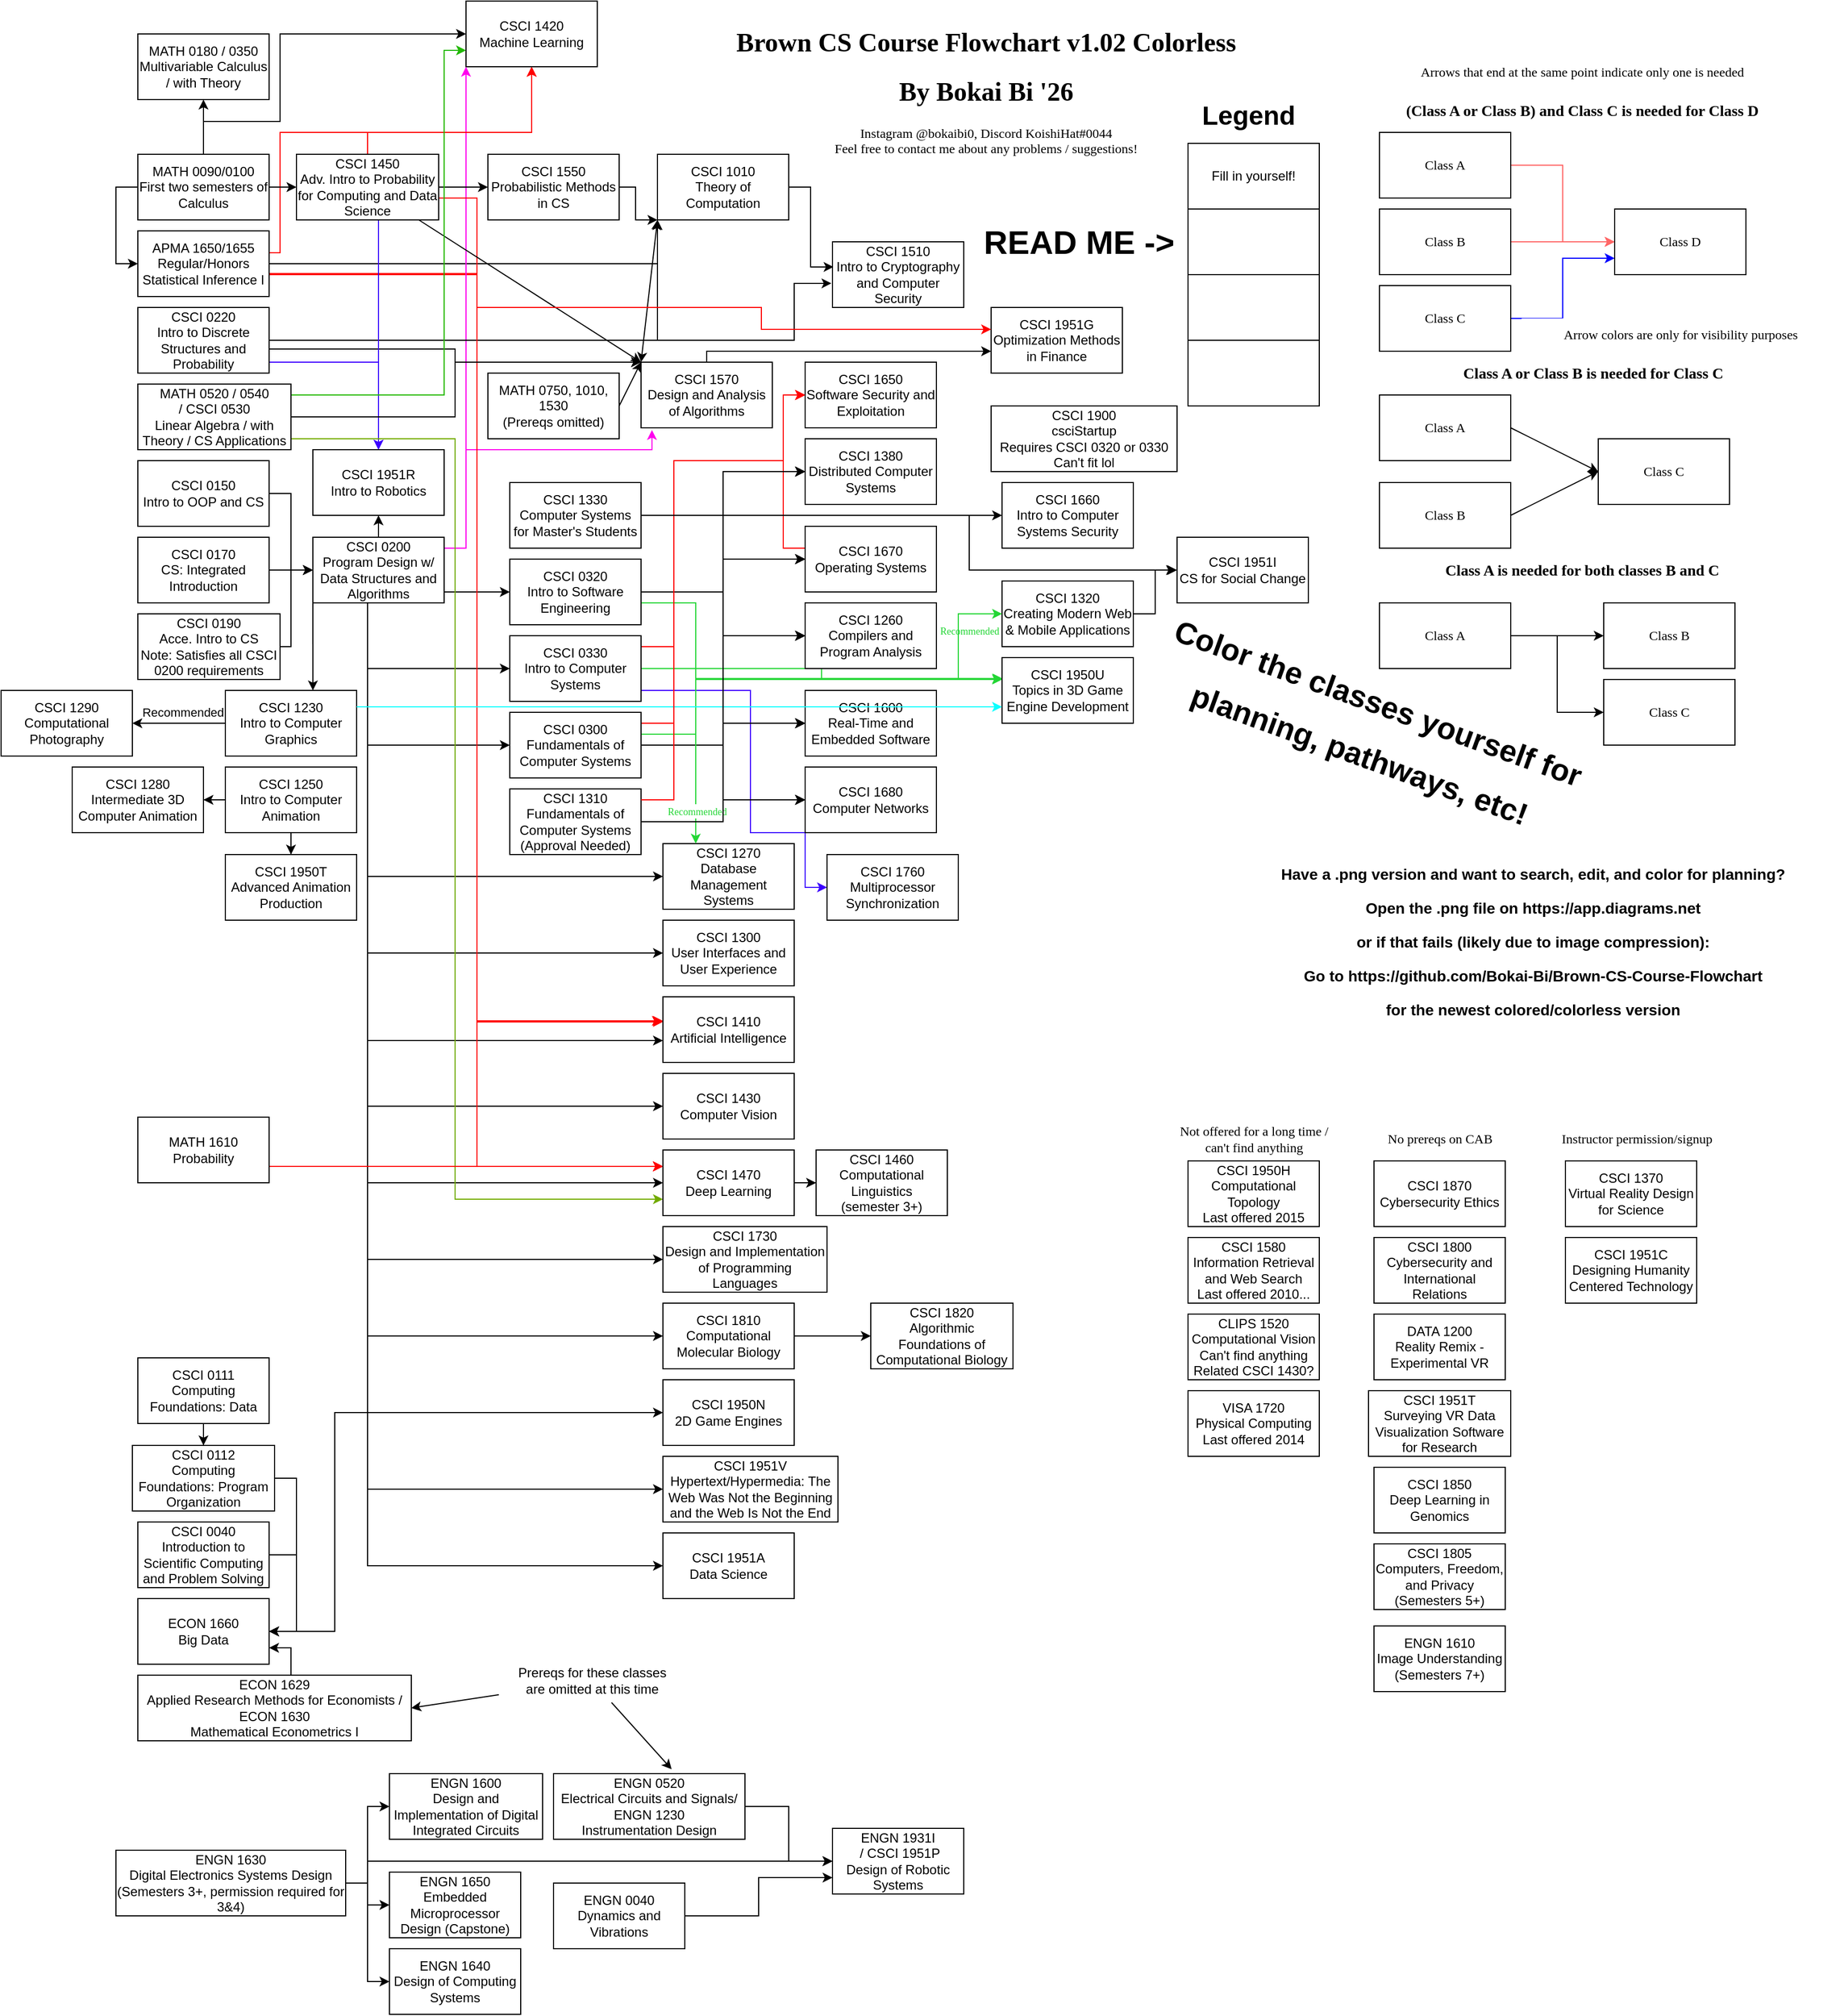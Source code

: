 <mxfile version="20.2.3" type="device"><diagram id="kgpKYQtTHZ0yAKxKKP6v" name="Page-1"><mxGraphModel dx="1583" dy="743" grid="1" gridSize="10" guides="1" tooltips="1" connect="1" arrows="1" fold="1" page="1" pageScale="1" pageWidth="850" pageHeight="1100" math="0" shadow="0"><root><mxCell id="0"/><mxCell id="1" parent="0"/><mxCell id="LoFl6waiAJPS3bQiZ-HX-32" style="edgeStyle=orthogonalEdgeStyle;rounded=0;orthogonalLoop=1;jettySize=auto;html=1;entryX=0;entryY=1;entryDx=0;entryDy=0;fillColor=#FFFFFF;" parent="1" source="LoFl6waiAJPS3bQiZ-HX-1" target="LoFl6waiAJPS3bQiZ-HX-21" edge="1"><mxGeometry relative="1" as="geometry"/></mxCell><mxCell id="LoFl6waiAJPS3bQiZ-HX-94" style="edgeStyle=orthogonalEdgeStyle;rounded=0;orthogonalLoop=1;jettySize=auto;html=1;strokeColor=#FF0000;exitX=0.992;exitY=0.65;exitDx=0;exitDy=0;exitPerimeter=0;entryX=-0.008;entryY=0.367;entryDx=0;entryDy=0;entryPerimeter=0;fillColor=#FFFFFF;" parent="1" source="LoFl6waiAJPS3bQiZ-HX-1" target="LoFl6waiAJPS3bQiZ-HX-77" edge="1"><mxGeometry relative="1" as="geometry"><mxPoint x="315" y="280" as="targetPoint"/><Array as="points"><mxPoint x="435" y="249"/><mxPoint x="435" y="932"/></Array></mxGeometry></mxCell><mxCell id="LoFl6waiAJPS3bQiZ-HX-109" style="edgeStyle=orthogonalEdgeStyle;rounded=0;orthogonalLoop=1;jettySize=auto;html=1;entryX=0;entryY=0.25;entryDx=0;entryDy=0;strokeColor=#Ff0000;fillColor=#FFFFFF;" parent="1" source="LoFl6waiAJPS3bQiZ-HX-1" target="LoFl6waiAJPS3bQiZ-HX-104" edge="1"><mxGeometry relative="1" as="geometry"><Array as="points"><mxPoint x="435" y="250"/><mxPoint x="435" y="1065"/></Array></mxGeometry></mxCell><mxCell id="LoFl6waiAJPS3bQiZ-HX-236" style="edgeStyle=orthogonalEdgeStyle;rounded=0;orthogonalLoop=1;jettySize=auto;html=1;strokeColor=#FF0000;fillColor=#FFFFFF;" parent="1" source="LoFl6waiAJPS3bQiZ-HX-1" target="LoFl6waiAJPS3bQiZ-HX-206" edge="1"><mxGeometry relative="1" as="geometry"><Array as="points"><mxPoint x="255" y="230"/><mxPoint x="255" y="120"/><mxPoint x="485" y="120"/></Array></mxGeometry></mxCell><mxCell id="LoFl6waiAJPS3bQiZ-HX-1" value="&lt;div&gt;APMA 1650/1655&lt;/div&gt;&lt;div&gt;Regular/Honors&lt;/div&gt;&lt;div&gt;Statistical Inference I&lt;br&gt;&lt;/div&gt;" style="rounded=0;whiteSpace=wrap;html=1;fillColor=#FFFFFF;" parent="1" vertex="1"><mxGeometry x="125" y="210" width="120" height="60" as="geometry"/></mxCell><mxCell id="LoFl6waiAJPS3bQiZ-HX-4" value="" style="edgeStyle=orthogonalEdgeStyle;rounded=0;orthogonalLoop=1;jettySize=auto;html=1;fillColor=#FFFFFF;" parent="1" source="LoFl6waiAJPS3bQiZ-HX-2" target="LoFl6waiAJPS3bQiZ-HX-3" edge="1"><mxGeometry relative="1" as="geometry"/></mxCell><mxCell id="LoFl6waiAJPS3bQiZ-HX-2" value="&lt;div&gt;CSCI 0111&lt;/div&gt;Computing Foundations: Data" style="rounded=0;whiteSpace=wrap;html=1;fillColor=#FFFFFF;" parent="1" vertex="1"><mxGeometry x="125" y="1240" width="120" height="60" as="geometry"/></mxCell><mxCell id="LoFl6waiAJPS3bQiZ-HX-191" style="edgeStyle=orthogonalEdgeStyle;rounded=0;orthogonalLoop=1;jettySize=auto;html=1;entryX=1;entryY=0.5;entryDx=0;entryDy=0;strokeColor=#000000;fillColor=#FFFFFF;" parent="1" source="LoFl6waiAJPS3bQiZ-HX-3" target="LoFl6waiAJPS3bQiZ-HX-174" edge="1"><mxGeometry relative="1" as="geometry"><Array as="points"><mxPoint x="270" y="1350"/><mxPoint x="270" y="1490"/></Array></mxGeometry></mxCell><mxCell id="LoFl6waiAJPS3bQiZ-HX-3" value="&lt;div&gt;CSCI 0112&lt;/div&gt;&lt;div&gt;Computing Foundations: Program Organization&lt;br&gt;&lt;/div&gt;" style="rounded=0;whiteSpace=wrap;html=1;fillColor=#FFFFFF;" parent="1" vertex="1"><mxGeometry x="120" y="1320" width="130" height="60" as="geometry"/></mxCell><mxCell id="LoFl6waiAJPS3bQiZ-HX-162" style="edgeStyle=orthogonalEdgeStyle;rounded=0;orthogonalLoop=1;jettySize=auto;html=1;entryX=0;entryY=0.5;entryDx=0;entryDy=0;strokeColor=#000000;fillColor=#FFFFFF;" parent="1" source="LoFl6waiAJPS3bQiZ-HX-5" target="LoFl6waiAJPS3bQiZ-HX-9" edge="1"><mxGeometry relative="1" as="geometry"/></mxCell><mxCell id="LoFl6waiAJPS3bQiZ-HX-5" value="&lt;div&gt;CSCI 0150&lt;/div&gt;Intro to OOP and CS" style="rounded=0;whiteSpace=wrap;html=1;fillColor=#FFFFFF;" parent="1" vertex="1"><mxGeometry x="125" y="420" width="120" height="60" as="geometry"/></mxCell><mxCell id="LoFl6waiAJPS3bQiZ-HX-11" style="edgeStyle=orthogonalEdgeStyle;rounded=0;orthogonalLoop=1;jettySize=auto;html=1;fillColor=#FFFFFF;" parent="1" source="LoFl6waiAJPS3bQiZ-HX-6" target="LoFl6waiAJPS3bQiZ-HX-9" edge="1"><mxGeometry relative="1" as="geometry"/></mxCell><mxCell id="LoFl6waiAJPS3bQiZ-HX-6" value="&lt;div&gt;CSCI 0170&lt;/div&gt;&lt;div&gt;CS: Integrated Introduction&lt;br&gt;&lt;/div&gt;" style="rounded=0;whiteSpace=wrap;html=1;fillColor=#FFFFFF;" parent="1" vertex="1"><mxGeometry x="125" y="490" width="120" height="60" as="geometry"/></mxCell><mxCell id="LoFl6waiAJPS3bQiZ-HX-161" style="edgeStyle=orthogonalEdgeStyle;rounded=0;orthogonalLoop=1;jettySize=auto;html=1;entryX=0;entryY=0.5;entryDx=0;entryDy=0;strokeColor=#000000;fillColor=#FFFFFF;" parent="1" source="LoFl6waiAJPS3bQiZ-HX-7" target="LoFl6waiAJPS3bQiZ-HX-9" edge="1"><mxGeometry relative="1" as="geometry"><Array as="points"><mxPoint x="265" y="590"/><mxPoint x="265" y="520"/></Array></mxGeometry></mxCell><mxCell id="LoFl6waiAJPS3bQiZ-HX-7" value="&lt;div&gt;CSCI 0190&lt;/div&gt;&lt;div&gt;Acce. Intro to CS&lt;/div&gt;&lt;div&gt;Note: Satisfies all CSCI 0200 requirements&lt;br&gt;&lt;/div&gt;" style="rounded=0;whiteSpace=wrap;html=1;fillColor=#FFFFFF;" parent="1" vertex="1"><mxGeometry x="125" y="560" width="130" height="60" as="geometry"/></mxCell><mxCell id="LoFl6waiAJPS3bQiZ-HX-65" style="edgeStyle=orthogonalEdgeStyle;rounded=0;orthogonalLoop=1;jettySize=auto;html=1;entryX=0;entryY=0.5;entryDx=0;entryDy=0;fillColor=#FFFFFF;" parent="1" source="LoFl6waiAJPS3bQiZ-HX-8" target="LoFl6waiAJPS3bQiZ-HX-63" edge="1"><mxGeometry relative="1" as="geometry"/></mxCell><mxCell id="LoFl6waiAJPS3bQiZ-HX-126" style="edgeStyle=orthogonalEdgeStyle;rounded=0;orthogonalLoop=1;jettySize=auto;html=1;entryX=0;entryY=0.5;entryDx=0;entryDy=0;strokeColor=#000000;fillColor=#FFFFFF;" parent="1" source="LoFl6waiAJPS3bQiZ-HX-8" target="LoFl6waiAJPS3bQiZ-HX-124" edge="1"><mxGeometry relative="1" as="geometry"/></mxCell><mxCell id="LoFl6waiAJPS3bQiZ-HX-132" style="edgeStyle=orthogonalEdgeStyle;rounded=0;orthogonalLoop=1;jettySize=auto;html=1;entryX=0;entryY=0.5;entryDx=0;entryDy=0;strokeColor=#000000;fillColor=#FFFFFF;" parent="1" source="LoFl6waiAJPS3bQiZ-HX-8" target="LoFl6waiAJPS3bQiZ-HX-130" edge="1"><mxGeometry relative="1" as="geometry"/></mxCell><mxCell id="LoFl6waiAJPS3bQiZ-HX-144" style="edgeStyle=orthogonalEdgeStyle;rounded=0;orthogonalLoop=1;jettySize=auto;html=1;entryX=0;entryY=0.5;entryDx=0;entryDy=0;strokeColor=#000000;fillColor=#FFFFFF;" parent="1" source="LoFl6waiAJPS3bQiZ-HX-8" target="LoFl6waiAJPS3bQiZ-HX-142" edge="1"><mxGeometry relative="1" as="geometry"/></mxCell><mxCell id="LoFl6waiAJPS3bQiZ-HX-202" style="edgeStyle=orthogonalEdgeStyle;rounded=0;orthogonalLoop=1;jettySize=auto;html=1;entryX=0;entryY=0.5;entryDx=0;entryDy=0;strokeColor=#000000;fillColor=#FFFFFF;" parent="1" source="LoFl6waiAJPS3bQiZ-HX-8" target="LoFl6waiAJPS3bQiZ-HX-200" edge="1"><mxGeometry relative="1" as="geometry"/></mxCell><mxCell id="LoFl6waiAJPS3bQiZ-HX-230" style="edgeStyle=orthogonalEdgeStyle;rounded=0;orthogonalLoop=1;jettySize=auto;html=1;strokeColor=#24D636;fillColor=#FFFFFF;" parent="1" source="LoFl6waiAJPS3bQiZ-HX-8" edge="1"><mxGeometry relative="1" as="geometry"><mxPoint x="915" y="620" as="targetPoint"/><Array as="points"><mxPoint x="635" y="550"/><mxPoint x="635" y="620"/></Array></mxGeometry></mxCell><mxCell id="LoFl6waiAJPS3bQiZ-HX-8" value="&lt;div&gt;CSCI 0320&lt;/div&gt;&lt;div&gt;Intro to Software Engineering&lt;br&gt;&lt;/div&gt;" style="rounded=0;whiteSpace=wrap;html=1;fillColor=#FFFFFF;" parent="1" vertex="1"><mxGeometry x="465" y="510" width="120" height="60" as="geometry"/></mxCell><mxCell id="LoFl6waiAJPS3bQiZ-HX-74" style="edgeStyle=orthogonalEdgeStyle;rounded=0;orthogonalLoop=1;jettySize=auto;html=1;entryX=0;entryY=0.5;entryDx=0;entryDy=0;fillColor=#FFFFFF;" parent="1" source="LoFl6waiAJPS3bQiZ-HX-9" target="LoFl6waiAJPS3bQiZ-HX-72" edge="1"><mxGeometry relative="1" as="geometry"><Array as="points"><mxPoint x="335" y="800"/></Array></mxGeometry></mxCell><mxCell id="LoFl6waiAJPS3bQiZ-HX-76" style="edgeStyle=orthogonalEdgeStyle;rounded=0;orthogonalLoop=1;jettySize=auto;html=1;entryX=0;entryY=0.5;entryDx=0;entryDy=0;fillColor=#FFFFFF;" parent="1" source="LoFl6waiAJPS3bQiZ-HX-9" target="LoFl6waiAJPS3bQiZ-HX-75" edge="1"><mxGeometry relative="1" as="geometry"><Array as="points"><mxPoint x="335" y="870"/></Array></mxGeometry></mxCell><mxCell id="LoFl6waiAJPS3bQiZ-HX-78" style="edgeStyle=orthogonalEdgeStyle;rounded=0;orthogonalLoop=1;jettySize=auto;html=1;fillColor=#FFFFFF;" parent="1" source="LoFl6waiAJPS3bQiZ-HX-9" edge="1"><mxGeometry relative="1" as="geometry"><mxPoint x="605" y="950" as="targetPoint"/><Array as="points"><mxPoint x="335" y="950"/><mxPoint x="605" y="950"/></Array></mxGeometry></mxCell><mxCell id="LoFl6waiAJPS3bQiZ-HX-84" style="edgeStyle=orthogonalEdgeStyle;rounded=0;orthogonalLoop=1;jettySize=auto;html=1;entryX=0;entryY=0.5;entryDx=0;entryDy=0;fillColor=#FFFFFF;" parent="1" source="LoFl6waiAJPS3bQiZ-HX-9" target="LoFl6waiAJPS3bQiZ-HX-8" edge="1"><mxGeometry relative="1" as="geometry"><Array as="points"><mxPoint x="415" y="540"/><mxPoint x="415" y="540"/></Array></mxGeometry></mxCell><mxCell id="LoFl6waiAJPS3bQiZ-HX-102" style="edgeStyle=orthogonalEdgeStyle;rounded=0;orthogonalLoop=1;jettySize=auto;html=1;entryX=0;entryY=0.5;entryDx=0;entryDy=0;strokeColor=#000000;fillColor=#FFFFFF;" parent="1" source="LoFl6waiAJPS3bQiZ-HX-9" target="LoFl6waiAJPS3bQiZ-HX-101" edge="1"><mxGeometry relative="1" as="geometry"><Array as="points"><mxPoint x="335" y="1010"/></Array></mxGeometry></mxCell><mxCell id="LoFl6waiAJPS3bQiZ-HX-105" style="edgeStyle=orthogonalEdgeStyle;rounded=0;orthogonalLoop=1;jettySize=auto;html=1;entryX=0;entryY=0.5;entryDx=0;entryDy=0;strokeColor=#000000;fillColor=#FFFFFF;" parent="1" source="LoFl6waiAJPS3bQiZ-HX-9" target="LoFl6waiAJPS3bQiZ-HX-104" edge="1"><mxGeometry relative="1" as="geometry"><Array as="points"><mxPoint x="335" y="1080"/></Array></mxGeometry></mxCell><mxCell id="LoFl6waiAJPS3bQiZ-HX-122" style="edgeStyle=orthogonalEdgeStyle;rounded=0;orthogonalLoop=1;jettySize=auto;html=1;entryX=0;entryY=0.5;entryDx=0;entryDy=0;strokeColor=#000000;fillColor=#FFFFFF;" parent="1" source="LoFl6waiAJPS3bQiZ-HX-9" target="LoFl6waiAJPS3bQiZ-HX-16" edge="1"><mxGeometry relative="1" as="geometry"><Array as="points"><mxPoint x="335" y="610"/></Array></mxGeometry></mxCell><mxCell id="LoFl6waiAJPS3bQiZ-HX-123" style="edgeStyle=orthogonalEdgeStyle;rounded=0;orthogonalLoop=1;jettySize=auto;html=1;entryX=0;entryY=0.5;entryDx=0;entryDy=0;strokeColor=#000000;fillColor=#FFFFFF;" parent="1" source="LoFl6waiAJPS3bQiZ-HX-9" target="LoFl6waiAJPS3bQiZ-HX-55" edge="1"><mxGeometry relative="1" as="geometry"><Array as="points"><mxPoint x="335" y="680"/></Array></mxGeometry></mxCell><mxCell id="LoFl6waiAJPS3bQiZ-HX-149" style="edgeStyle=orthogonalEdgeStyle;rounded=0;orthogonalLoop=1;jettySize=auto;html=1;entryX=0;entryY=0.5;entryDx=0;entryDy=0;strokeColor=#000000;fillColor=#FFFFFF;" parent="1" source="LoFl6waiAJPS3bQiZ-HX-9" target="LoFl6waiAJPS3bQiZ-HX-148" edge="1"><mxGeometry relative="1" as="geometry"><Array as="points"><mxPoint x="335" y="1150"/></Array></mxGeometry></mxCell><mxCell id="LoFl6waiAJPS3bQiZ-HX-155" style="edgeStyle=orthogonalEdgeStyle;rounded=0;orthogonalLoop=1;jettySize=auto;html=1;entryX=0;entryY=0.5;entryDx=0;entryDy=0;strokeColor=#000000;fillColor=#FFFFFF;" parent="1" source="LoFl6waiAJPS3bQiZ-HX-9" target="LoFl6waiAJPS3bQiZ-HX-154" edge="1"><mxGeometry relative="1" as="geometry"><Array as="points"><mxPoint x="335" y="1220"/></Array></mxGeometry></mxCell><mxCell id="LoFl6waiAJPS3bQiZ-HX-158" style="edgeStyle=orthogonalEdgeStyle;rounded=0;orthogonalLoop=1;jettySize=auto;html=1;entryX=0;entryY=0.5;entryDx=0;entryDy=0;strokeColor=#000000;fillColor=#FFFFFF;" parent="1" source="LoFl6waiAJPS3bQiZ-HX-9" target="LoFl6waiAJPS3bQiZ-HX-157" edge="1"><mxGeometry relative="1" as="geometry"><Array as="points"><mxPoint x="335" y="1290"/></Array></mxGeometry></mxCell><mxCell id="LoFl6waiAJPS3bQiZ-HX-169" style="edgeStyle=orthogonalEdgeStyle;rounded=0;orthogonalLoop=1;jettySize=auto;html=1;entryX=0.5;entryY=1;entryDx=0;entryDy=0;strokeColor=#000000;fillColor=#FFFFFF;" parent="1" source="LoFl6waiAJPS3bQiZ-HX-9" target="LoFl6waiAJPS3bQiZ-HX-168" edge="1"><mxGeometry relative="1" as="geometry"/></mxCell><mxCell id="LoFl6waiAJPS3bQiZ-HX-172" style="edgeStyle=orthogonalEdgeStyle;rounded=0;orthogonalLoop=1;jettySize=auto;html=1;strokeColor=#000000;fillColor=#FFFFFF;" parent="1" source="LoFl6waiAJPS3bQiZ-HX-9" target="LoFl6waiAJPS3bQiZ-HX-173" edge="1"><mxGeometry relative="1" as="geometry"><mxPoint x="435" y="1410" as="targetPoint"/><Array as="points"><mxPoint x="335" y="1360"/></Array></mxGeometry></mxCell><mxCell id="LoFl6waiAJPS3bQiZ-HX-190" style="edgeStyle=orthogonalEdgeStyle;rounded=0;orthogonalLoop=1;jettySize=auto;html=1;entryX=1;entryY=0.5;entryDx=0;entryDy=0;strokeColor=#000000;fillColor=#FFFFFF;" parent="1" source="LoFl6waiAJPS3bQiZ-HX-9" target="LoFl6waiAJPS3bQiZ-HX-174" edge="1"><mxGeometry relative="1" as="geometry"><Array as="points"><mxPoint x="335" y="1290"/><mxPoint x="305" y="1290"/><mxPoint x="305" y="1490"/></Array></mxGeometry></mxCell><mxCell id="LoFl6waiAJPS3bQiZ-HX-238" style="edgeStyle=orthogonalEdgeStyle;rounded=0;orthogonalLoop=1;jettySize=auto;html=1;entryX=0;entryY=1;entryDx=0;entryDy=0;strokeColor=#FF00EE;fillColor=#FFFFFF;" parent="1" source="LoFl6waiAJPS3bQiZ-HX-9" target="LoFl6waiAJPS3bQiZ-HX-206" edge="1"><mxGeometry relative="1" as="geometry"><Array as="points"><mxPoint x="425" y="500"/></Array></mxGeometry></mxCell><mxCell id="LoFl6waiAJPS3bQiZ-HX-242" style="edgeStyle=orthogonalEdgeStyle;rounded=0;orthogonalLoop=1;jettySize=auto;html=1;entryX=0;entryY=0.5;entryDx=0;entryDy=0;strokeColor=#000000;fillColor=#FFFFFF;" parent="1" source="LoFl6waiAJPS3bQiZ-HX-9" target="LoFl6waiAJPS3bQiZ-HX-241" edge="1"><mxGeometry relative="1" as="geometry"><Array as="points"><mxPoint x="335" y="1430"/></Array></mxGeometry></mxCell><mxCell id="LoFl6waiAJPS3bQiZ-HX-245" style="edgeStyle=orthogonalEdgeStyle;rounded=0;orthogonalLoop=1;jettySize=auto;html=1;strokeColor=#FF00EE;entryX=0.083;entryY=1.033;entryDx=0;entryDy=0;entryPerimeter=0;fillColor=#FFFFFF;" parent="1" source="LoFl6waiAJPS3bQiZ-HX-9" target="LoFl6waiAJPS3bQiZ-HX-34" edge="1"><mxGeometry relative="1" as="geometry"><Array as="points"><mxPoint x="425" y="500"/><mxPoint x="425" y="410"/><mxPoint x="595" y="410"/></Array></mxGeometry></mxCell><mxCell id="LoFl6waiAJPS3bQiZ-HX-9" value="&lt;div&gt;CSCI 0200&lt;/div&gt;Program Design w/ Data Structures and Algorithms" style="rounded=0;whiteSpace=wrap;html=1;fillColor=#FFFFFF;" parent="1" vertex="1"><mxGeometry x="285" y="490" width="120" height="60" as="geometry"/></mxCell><mxCell id="LoFl6waiAJPS3bQiZ-HX-90" style="edgeStyle=orthogonalEdgeStyle;rounded=0;orthogonalLoop=1;jettySize=auto;html=1;entryX=0;entryY=0.383;entryDx=0;entryDy=0;strokeColor=#FF0000;entryPerimeter=0;fillColor=#FFFFFF;" parent="1" source="LoFl6waiAJPS3bQiZ-HX-15" target="LoFl6waiAJPS3bQiZ-HX-77" edge="1"><mxGeometry relative="1" as="geometry"><Array as="points"><mxPoint x="435" y="310"/><mxPoint x="435" y="933"/></Array></mxGeometry></mxCell><mxCell id="LoFl6waiAJPS3bQiZ-HX-91" style="edgeStyle=orthogonalEdgeStyle;rounded=0;orthogonalLoop=1;jettySize=auto;html=1;entryX=0;entryY=0;entryDx=0;entryDy=0;strokeColor=#000000;fillColor=#FFFFFF;" parent="1" target="LoFl6waiAJPS3bQiZ-HX-34" edge="1"><mxGeometry relative="1" as="geometry"><mxPoint x="245" y="318" as="sourcePoint"/><Array as="points"><mxPoint x="415" y="318"/><mxPoint x="415" y="330"/></Array></mxGeometry></mxCell><mxCell id="LoFl6waiAJPS3bQiZ-HX-110" style="edgeStyle=orthogonalEdgeStyle;rounded=0;orthogonalLoop=1;jettySize=auto;html=1;entryX=0;entryY=0.25;entryDx=0;entryDy=0;strokeColor=#Ff0000;fillColor=#FFFFFF;" parent="1" source="LoFl6waiAJPS3bQiZ-HX-15" target="LoFl6waiAJPS3bQiZ-HX-104" edge="1"><mxGeometry relative="1" as="geometry"><Array as="points"><mxPoint x="435" y="310"/><mxPoint x="435" y="1065"/></Array></mxGeometry></mxCell><mxCell id="LoFl6waiAJPS3bQiZ-HX-117" style="edgeStyle=orthogonalEdgeStyle;rounded=0;orthogonalLoop=1;jettySize=auto;html=1;entryX=-0.008;entryY=0.633;entryDx=0;entryDy=0;entryPerimeter=0;strokeColor=#000000;fillColor=#FFFFFF;" parent="1" source="LoFl6waiAJPS3bQiZ-HX-15" target="LoFl6waiAJPS3bQiZ-HX-115" edge="1"><mxGeometry relative="1" as="geometry"><Array as="points"><mxPoint x="725" y="310"/><mxPoint x="725" y="258"/></Array></mxGeometry></mxCell><mxCell id="LoFl6waiAJPS3bQiZ-HX-119" style="edgeStyle=orthogonalEdgeStyle;rounded=0;orthogonalLoop=1;jettySize=auto;html=1;entryX=0;entryY=1;entryDx=0;entryDy=0;strokeColor=#000000;fillColor=#FFFFFF;" parent="1" source="LoFl6waiAJPS3bQiZ-HX-15" target="LoFl6waiAJPS3bQiZ-HX-21" edge="1"><mxGeometry relative="1" as="geometry"><Array as="points"><mxPoint x="600" y="310"/></Array></mxGeometry></mxCell><mxCell id="LoFl6waiAJPS3bQiZ-HX-170" style="edgeStyle=orthogonalEdgeStyle;rounded=0;orthogonalLoop=1;jettySize=auto;html=1;entryX=0.5;entryY=0;entryDx=0;entryDy=0;strokeColor=#3C00FF;fillColor=#FFFFFF;" parent="1" source="LoFl6waiAJPS3bQiZ-HX-15" target="LoFl6waiAJPS3bQiZ-HX-168" edge="1"><mxGeometry relative="1" as="geometry"><Array as="points"><mxPoint x="345" y="330"/></Array></mxGeometry></mxCell><mxCell id="LoFl6waiAJPS3bQiZ-HX-15" value="&lt;div&gt;CSCI 0220&lt;/div&gt;&lt;div&gt;Intro to Discrete Structures and Probability&lt;br&gt;&lt;/div&gt;" style="rounded=0;whiteSpace=wrap;html=1;fillColor=#FFFFFF;" parent="1" vertex="1"><mxGeometry x="125" y="280" width="120" height="60" as="geometry"/></mxCell><mxCell id="LoFl6waiAJPS3bQiZ-HX-66" style="edgeStyle=orthogonalEdgeStyle;rounded=0;orthogonalLoop=1;jettySize=auto;html=1;entryX=0;entryY=0.5;entryDx=0;entryDy=0;fillColor=#FFFFFF;" parent="1" source="LoFl6waiAJPS3bQiZ-HX-16" target="LoFl6waiAJPS3bQiZ-HX-63" edge="1"><mxGeometry relative="1" as="geometry"/></mxCell><mxCell id="LoFl6waiAJPS3bQiZ-HX-127" style="edgeStyle=orthogonalEdgeStyle;rounded=0;orthogonalLoop=1;jettySize=auto;html=1;entryX=0;entryY=0.5;entryDx=0;entryDy=0;strokeColor=#000000;fillColor=#FFFFFF;" parent="1" source="LoFl6waiAJPS3bQiZ-HX-16" target="LoFl6waiAJPS3bQiZ-HX-124" edge="1"><mxGeometry relative="1" as="geometry"/></mxCell><mxCell id="LoFl6waiAJPS3bQiZ-HX-133" style="edgeStyle=orthogonalEdgeStyle;rounded=0;orthogonalLoop=1;jettySize=auto;html=1;entryX=0;entryY=0.5;entryDx=0;entryDy=0;strokeColor=#000000;fillColor=#FFFFFF;" parent="1" source="LoFl6waiAJPS3bQiZ-HX-16" target="LoFl6waiAJPS3bQiZ-HX-130" edge="1"><mxGeometry relative="1" as="geometry"/></mxCell><mxCell id="LoFl6waiAJPS3bQiZ-HX-138" style="edgeStyle=orthogonalEdgeStyle;rounded=0;orthogonalLoop=1;jettySize=auto;html=1;entryX=0;entryY=0.5;entryDx=0;entryDy=0;strokeColor=#FF0000;fillColor=#FFFFFF;" parent="1" source="LoFl6waiAJPS3bQiZ-HX-16" target="LoFl6waiAJPS3bQiZ-HX-136" edge="1"><mxGeometry relative="1" as="geometry"><Array as="points"><mxPoint x="615" y="590"/><mxPoint x="615" y="420"/><mxPoint x="715" y="420"/><mxPoint x="715" y="360"/></Array></mxGeometry></mxCell><mxCell id="LoFl6waiAJPS3bQiZ-HX-145" style="edgeStyle=orthogonalEdgeStyle;rounded=0;orthogonalLoop=1;jettySize=auto;html=1;entryX=0;entryY=0.5;entryDx=0;entryDy=0;strokeColor=#000000;fillColor=#FFFFFF;" parent="1" source="LoFl6waiAJPS3bQiZ-HX-16" target="LoFl6waiAJPS3bQiZ-HX-142" edge="1"><mxGeometry relative="1" as="geometry"/></mxCell><mxCell id="LoFl6waiAJPS3bQiZ-HX-151" style="edgeStyle=orthogonalEdgeStyle;rounded=0;orthogonalLoop=1;jettySize=auto;html=1;entryX=0;entryY=0.5;entryDx=0;entryDy=0;strokeColor=#3C00FF;fillColor=#FFFFFF;" parent="1" source="LoFl6waiAJPS3bQiZ-HX-16" target="LoFl6waiAJPS3bQiZ-HX-150" edge="1"><mxGeometry relative="1" as="geometry"><Array as="points"><mxPoint x="685" y="630"/><mxPoint x="685" y="760"/><mxPoint x="735" y="760"/><mxPoint x="735" y="810"/></Array></mxGeometry></mxCell><mxCell id="LoFl6waiAJPS3bQiZ-HX-203" style="edgeStyle=orthogonalEdgeStyle;rounded=0;orthogonalLoop=1;jettySize=auto;html=1;entryX=0;entryY=0.5;entryDx=0;entryDy=0;strokeColor=#000000;fillColor=#FFFFFF;" parent="1" source="LoFl6waiAJPS3bQiZ-HX-16" target="LoFl6waiAJPS3bQiZ-HX-200" edge="1"><mxGeometry relative="1" as="geometry"/></mxCell><mxCell id="LoFl6waiAJPS3bQiZ-HX-228" style="edgeStyle=orthogonalEdgeStyle;rounded=0;orthogonalLoop=1;jettySize=auto;html=1;entryX=0.009;entryY=0.324;entryDx=0;entryDy=0;strokeColor=#24D636;entryPerimeter=0;fillColor=#FFFFFF;" parent="1" source="LoFl6waiAJPS3bQiZ-HX-16" target="LoFl6waiAJPS3bQiZ-HX-226" edge="1"><mxGeometry relative="1" as="geometry"><Array as="points"/></mxGeometry></mxCell><mxCell id="LoFl6waiAJPS3bQiZ-HX-16" value="&lt;div&gt;CSCI 0330&lt;/div&gt;&lt;div&gt;Intro to Computer Systems&lt;br&gt;&lt;/div&gt;" style="rounded=0;whiteSpace=wrap;html=1;fillColor=#FFFFFF;" parent="1" vertex="1"><mxGeometry x="465" y="580" width="120" height="60" as="geometry"/></mxCell><mxCell id="LoFl6waiAJPS3bQiZ-HX-118" style="edgeStyle=orthogonalEdgeStyle;rounded=0;orthogonalLoop=1;jettySize=auto;html=1;entryX=0.008;entryY=0.383;entryDx=0;entryDy=0;entryPerimeter=0;strokeColor=#000000;fillColor=#FFFFFF;" parent="1" source="LoFl6waiAJPS3bQiZ-HX-21" target="LoFl6waiAJPS3bQiZ-HX-115" edge="1"><mxGeometry relative="1" as="geometry"/></mxCell><mxCell id="LoFl6waiAJPS3bQiZ-HX-21" value="&lt;div&gt;CSCI 1010&lt;/div&gt;&lt;div&gt;Theory of Computation&lt;br&gt;&lt;/div&gt;" style="rounded=0;whiteSpace=wrap;html=1;fillColor=#FFFFFF;" parent="1" vertex="1"><mxGeometry x="600" y="140" width="120" height="60" as="geometry"/></mxCell><mxCell id="LoFl6waiAJPS3bQiZ-HX-27" style="edgeStyle=orthogonalEdgeStyle;rounded=0;orthogonalLoop=1;jettySize=auto;html=1;entryX=0;entryY=1;entryDx=0;entryDy=0;fillColor=#FFFFFF;" parent="1" source="LoFl6waiAJPS3bQiZ-HX-26" target="LoFl6waiAJPS3bQiZ-HX-21" edge="1"><mxGeometry relative="1" as="geometry"><Array as="points"><mxPoint x="580" y="170"/><mxPoint x="580" y="200"/></Array></mxGeometry></mxCell><mxCell id="LoFl6waiAJPS3bQiZ-HX-26" value="&lt;div&gt;CSCI 1550&lt;/div&gt;&lt;div&gt;Probabilistic Methods in CS&lt;br&gt;&lt;/div&gt;" style="rounded=0;whiteSpace=wrap;html=1;fillColor=#FFFFFF;" parent="1" vertex="1"><mxGeometry x="445" y="140" width="120" height="60" as="geometry"/></mxCell><mxCell id="LoFl6waiAJPS3bQiZ-HX-31" style="edgeStyle=orthogonalEdgeStyle;rounded=0;orthogonalLoop=1;jettySize=auto;html=1;entryX=0;entryY=0.5;entryDx=0;entryDy=0;fillColor=#FFFFFF;" parent="1" source="LoFl6waiAJPS3bQiZ-HX-28" target="LoFl6waiAJPS3bQiZ-HX-26" edge="1"><mxGeometry relative="1" as="geometry"/></mxCell><mxCell id="LoFl6waiAJPS3bQiZ-HX-93" style="edgeStyle=orthogonalEdgeStyle;rounded=0;orthogonalLoop=1;jettySize=auto;html=1;entryX=0;entryY=0.367;entryDx=0;entryDy=0;entryPerimeter=0;strokeColor=#FF0000;fillColor=#FFFFFF;" parent="1" source="LoFl6waiAJPS3bQiZ-HX-28" target="LoFl6waiAJPS3bQiZ-HX-77" edge="1"><mxGeometry relative="1" as="geometry"><Array as="points"><mxPoint x="435" y="180"/><mxPoint x="435" y="932"/></Array></mxGeometry></mxCell><mxCell id="LoFl6waiAJPS3bQiZ-HX-108" style="edgeStyle=orthogonalEdgeStyle;rounded=0;orthogonalLoop=1;jettySize=auto;html=1;entryX=0;entryY=0.25;entryDx=0;entryDy=0;strokeColor=#Ff0000;fillColor=#FFFFFF;" parent="1" source="LoFl6waiAJPS3bQiZ-HX-28" target="LoFl6waiAJPS3bQiZ-HX-104" edge="1"><mxGeometry relative="1" as="geometry"><Array as="points"><mxPoint x="435" y="180"/><mxPoint x="435" y="1065"/></Array></mxGeometry></mxCell><mxCell id="LoFl6waiAJPS3bQiZ-HX-171" style="edgeStyle=orthogonalEdgeStyle;rounded=0;orthogonalLoop=1;jettySize=auto;html=1;strokeColor=#3C00FF;fillColor=#FFFFFF;" parent="1" source="LoFl6waiAJPS3bQiZ-HX-28" target="LoFl6waiAJPS3bQiZ-HX-168" edge="1"><mxGeometry relative="1" as="geometry"><Array as="points"><mxPoint x="345" y="260"/><mxPoint x="345" y="260"/></Array></mxGeometry></mxCell><mxCell id="LoFl6waiAJPS3bQiZ-HX-235" style="edgeStyle=orthogonalEdgeStyle;rounded=0;orthogonalLoop=1;jettySize=auto;html=1;strokeColor=#FF0000;fillColor=#FFFFFF;" parent="1" source="LoFl6waiAJPS3bQiZ-HX-28" target="LoFl6waiAJPS3bQiZ-HX-206" edge="1"><mxGeometry relative="1" as="geometry"><Array as="points"><mxPoint x="335" y="120"/><mxPoint x="485" y="120"/></Array></mxGeometry></mxCell><mxCell id="LoFl6waiAJPS3bQiZ-HX-28" value="&lt;div&gt;CSCI 1450&lt;br&gt;&lt;/div&gt;&lt;div&gt;Adv. Intro to Probability for Computing and Data Science&lt;/div&gt;" style="rounded=0;whiteSpace=wrap;html=1;fillColor=#FFFFFF;" parent="1" vertex="1"><mxGeometry x="270" y="140" width="130" height="60" as="geometry"/></mxCell><mxCell id="LoFl6waiAJPS3bQiZ-HX-30" style="edgeStyle=orthogonalEdgeStyle;rounded=0;orthogonalLoop=1;jettySize=auto;html=1;entryX=0;entryY=0.5;entryDx=0;entryDy=0;fillColor=#FFFFFF;" parent="1" source="LoFl6waiAJPS3bQiZ-HX-29" target="LoFl6waiAJPS3bQiZ-HX-28" edge="1"><mxGeometry relative="1" as="geometry"/></mxCell><mxCell id="LoFl6waiAJPS3bQiZ-HX-197" style="edgeStyle=orthogonalEdgeStyle;rounded=0;orthogonalLoop=1;jettySize=auto;html=1;entryX=0.5;entryY=1;entryDx=0;entryDy=0;strokeColor=#000000;fillColor=#FFFFFF;" parent="1" source="LoFl6waiAJPS3bQiZ-HX-29" target="LoFl6waiAJPS3bQiZ-HX-194" edge="1"><mxGeometry relative="1" as="geometry"/></mxCell><mxCell id="LoFl6waiAJPS3bQiZ-HX-234" style="edgeStyle=orthogonalEdgeStyle;rounded=0;orthogonalLoop=1;jettySize=auto;html=1;entryX=0;entryY=0.5;entryDx=0;entryDy=0;strokeColor=#000000;fillColor=#FFFFFF;" parent="1" source="LoFl6waiAJPS3bQiZ-HX-29" target="LoFl6waiAJPS3bQiZ-HX-206" edge="1"><mxGeometry relative="1" as="geometry"><Array as="points"><mxPoint x="185" y="110"/><mxPoint x="255" y="110"/><mxPoint x="255" y="30"/></Array></mxGeometry></mxCell><mxCell id="bfNJ70l7KwVTZAPYyj7J-2" style="edgeStyle=orthogonalEdgeStyle;rounded=0;orthogonalLoop=1;jettySize=auto;html=1;entryX=0;entryY=0.5;entryDx=0;entryDy=0;fillColor=#FFFFFF;" parent="1" source="LoFl6waiAJPS3bQiZ-HX-29" target="LoFl6waiAJPS3bQiZ-HX-1" edge="1"><mxGeometry relative="1" as="geometry"><Array as="points"><mxPoint x="105" y="170"/><mxPoint x="105" y="240"/></Array></mxGeometry></mxCell><mxCell id="LoFl6waiAJPS3bQiZ-HX-29" value="&lt;div&gt;MATH 0090/0100&lt;/div&gt;&lt;div&gt;First two semesters of Calculus&lt;br&gt;&lt;/div&gt;" style="rounded=0;whiteSpace=wrap;html=1;fillColor=#FFFFFF;" parent="1" vertex="1"><mxGeometry x="125" y="140" width="120" height="60" as="geometry"/></mxCell><mxCell id="jdjO-EPIbscV-3L8F_KI-5" style="edgeStyle=orthogonalEdgeStyle;rounded=0;orthogonalLoop=1;jettySize=auto;html=1;strokeColor=#000000;fillColor=#FFFFFF;" parent="1" source="LoFl6waiAJPS3bQiZ-HX-34" target="jdjO-EPIbscV-3L8F_KI-4" edge="1"><mxGeometry relative="1" as="geometry"><Array as="points"><mxPoint x="645" y="320"/></Array></mxGeometry></mxCell><mxCell id="LoFl6waiAJPS3bQiZ-HX-34" value="&lt;div&gt;CSCI 1570&lt;/div&gt;&lt;div&gt;Design and Analysis of Algorithms&lt;br&gt;&lt;/div&gt;" style="rounded=0;whiteSpace=wrap;html=1;fillColor=#FFFFFF;" parent="1" vertex="1"><mxGeometry x="585" y="330" width="120" height="60" as="geometry"/></mxCell><mxCell id="LoFl6waiAJPS3bQiZ-HX-42" value="" style="endArrow=classic;html=1;rounded=0;entryX=0;entryY=0;entryDx=0;entryDy=0;fillColor=#FFFFFF;" parent="1" source="LoFl6waiAJPS3bQiZ-HX-28" target="LoFl6waiAJPS3bQiZ-HX-34" edge="1"><mxGeometry width="50" height="50" relative="1" as="geometry"><mxPoint x="375" y="360" as="sourcePoint"/><mxPoint x="425" y="310" as="targetPoint"/></mxGeometry></mxCell><mxCell id="LoFl6waiAJPS3bQiZ-HX-46" style="edgeStyle=orthogonalEdgeStyle;rounded=0;orthogonalLoop=1;jettySize=auto;html=1;entryX=0;entryY=0;entryDx=0;entryDy=0;fillColor=#FFFFFF;" parent="1" source="LoFl6waiAJPS3bQiZ-HX-44" target="LoFl6waiAJPS3bQiZ-HX-34" edge="1"><mxGeometry relative="1" as="geometry"><Array as="points"><mxPoint x="415" y="380"/><mxPoint x="415" y="330"/></Array></mxGeometry></mxCell><mxCell id="LoFl6waiAJPS3bQiZ-HX-106" style="edgeStyle=orthogonalEdgeStyle;rounded=0;orthogonalLoop=1;jettySize=auto;html=1;entryX=0;entryY=0.75;entryDx=0;entryDy=0;strokeColor=#72AB00;fillColor=#FFFFFF;" parent="1" source="LoFl6waiAJPS3bQiZ-HX-44" target="LoFl6waiAJPS3bQiZ-HX-104" edge="1"><mxGeometry relative="1" as="geometry"><Array as="points"><mxPoint x="415" y="400"/><mxPoint x="415" y="1095"/></Array></mxGeometry></mxCell><mxCell id="LoFl6waiAJPS3bQiZ-HX-237" style="edgeStyle=orthogonalEdgeStyle;rounded=0;orthogonalLoop=1;jettySize=auto;html=1;entryX=0;entryY=0.75;entryDx=0;entryDy=0;strokeColor=#22B804;fillColor=#FFFFFF;" parent="1" source="LoFl6waiAJPS3bQiZ-HX-44" target="LoFl6waiAJPS3bQiZ-HX-206" edge="1"><mxGeometry relative="1" as="geometry"><Array as="points"><mxPoint x="405" y="360"/><mxPoint x="405" y="45"/></Array></mxGeometry></mxCell><mxCell id="LoFl6waiAJPS3bQiZ-HX-44" value="&lt;div&gt;MATH 0520 / 0540&lt;/div&gt;&lt;div&gt;/ CSCI 0530&lt;/div&gt;&lt;div&gt;Linear Algebra / with Theory / CS Applications&lt;br&gt;&lt;/div&gt;" style="rounded=0;whiteSpace=wrap;html=1;fillColor=#FFFFFF;" parent="1" vertex="1"><mxGeometry x="125" y="350" width="140" height="60" as="geometry"/></mxCell><mxCell id="LoFl6waiAJPS3bQiZ-HX-48" value="" style="endArrow=classic;startArrow=classic;html=1;rounded=0;entryX=0;entryY=1;entryDx=0;entryDy=0;exitX=0;exitY=0;exitDx=0;exitDy=0;fillColor=#FFFFFF;" parent="1" source="LoFl6waiAJPS3bQiZ-HX-34" target="LoFl6waiAJPS3bQiZ-HX-21" edge="1"><mxGeometry width="50" height="50" relative="1" as="geometry"><mxPoint x="375" y="360" as="sourcePoint"/><mxPoint x="425" y="310" as="targetPoint"/></mxGeometry></mxCell><mxCell id="LoFl6waiAJPS3bQiZ-HX-49" value="&lt;div&gt;MATH 0750, 1010, 1530&lt;/div&gt;&lt;div&gt;(Prereqs omitted)&lt;br&gt;&lt;/div&gt;" style="rounded=0;whiteSpace=wrap;html=1;fillColor=#FFFFFF;" parent="1" vertex="1"><mxGeometry x="445" y="340" width="120" height="60" as="geometry"/></mxCell><mxCell id="LoFl6waiAJPS3bQiZ-HX-67" style="edgeStyle=orthogonalEdgeStyle;rounded=0;orthogonalLoop=1;jettySize=auto;html=1;entryX=0;entryY=0.5;entryDx=0;entryDy=0;fillColor=#FFFFFF;" parent="1" source="LoFl6waiAJPS3bQiZ-HX-55" target="LoFl6waiAJPS3bQiZ-HX-63" edge="1"><mxGeometry relative="1" as="geometry"/></mxCell><mxCell id="LoFl6waiAJPS3bQiZ-HX-128" style="edgeStyle=orthogonalEdgeStyle;rounded=0;orthogonalLoop=1;jettySize=auto;html=1;entryX=0;entryY=0.5;entryDx=0;entryDy=0;strokeColor=#000000;fillColor=#FFFFFF;" parent="1" source="LoFl6waiAJPS3bQiZ-HX-55" target="LoFl6waiAJPS3bQiZ-HX-124" edge="1"><mxGeometry relative="1" as="geometry"/></mxCell><mxCell id="LoFl6waiAJPS3bQiZ-HX-134" style="edgeStyle=orthogonalEdgeStyle;rounded=0;orthogonalLoop=1;jettySize=auto;html=1;entryX=0;entryY=0.5;entryDx=0;entryDy=0;strokeColor=#000000;fillColor=#FFFFFF;" parent="1" source="LoFl6waiAJPS3bQiZ-HX-55" target="LoFl6waiAJPS3bQiZ-HX-130" edge="1"><mxGeometry relative="1" as="geometry"/></mxCell><mxCell id="LoFl6waiAJPS3bQiZ-HX-140" style="edgeStyle=orthogonalEdgeStyle;rounded=0;orthogonalLoop=1;jettySize=auto;html=1;entryX=0;entryY=0.5;entryDx=0;entryDy=0;strokeColor=#FF0000;fillColor=#FFFFFF;" parent="1" source="LoFl6waiAJPS3bQiZ-HX-55" target="LoFl6waiAJPS3bQiZ-HX-136" edge="1"><mxGeometry relative="1" as="geometry"><Array as="points"><mxPoint x="615" y="660"/><mxPoint x="615" y="420"/><mxPoint x="715" y="420"/><mxPoint x="715" y="360"/></Array></mxGeometry></mxCell><mxCell id="LoFl6waiAJPS3bQiZ-HX-146" style="edgeStyle=orthogonalEdgeStyle;rounded=0;orthogonalLoop=1;jettySize=auto;html=1;entryX=0;entryY=0.5;entryDx=0;entryDy=0;strokeColor=#000000;fillColor=#FFFFFF;" parent="1" source="LoFl6waiAJPS3bQiZ-HX-55" target="LoFl6waiAJPS3bQiZ-HX-142" edge="1"><mxGeometry relative="1" as="geometry"/></mxCell><mxCell id="LoFl6waiAJPS3bQiZ-HX-204" style="edgeStyle=orthogonalEdgeStyle;rounded=0;orthogonalLoop=1;jettySize=auto;html=1;entryX=0;entryY=0.5;entryDx=0;entryDy=0;strokeColor=#000000;fillColor=#FFFFFF;" parent="1" source="LoFl6waiAJPS3bQiZ-HX-55" target="LoFl6waiAJPS3bQiZ-HX-200" edge="1"><mxGeometry relative="1" as="geometry"/></mxCell><mxCell id="LoFl6waiAJPS3bQiZ-HX-229" style="edgeStyle=orthogonalEdgeStyle;rounded=0;orthogonalLoop=1;jettySize=auto;html=1;strokeColor=#24D636;entryX=0.001;entryY=0.319;entryDx=0;entryDy=0;entryPerimeter=0;fillColor=#FFFFFF;" parent="1" source="LoFl6waiAJPS3bQiZ-HX-55" target="LoFl6waiAJPS3bQiZ-HX-226" edge="1"><mxGeometry relative="1" as="geometry"><Array as="points"><mxPoint x="635" y="670"/><mxPoint x="635" y="619"/></Array></mxGeometry></mxCell><mxCell id="LoFl6waiAJPS3bQiZ-HX-55" value="&lt;div&gt;CSCI 0300&lt;/div&gt;&lt;div&gt;Fundamentals of Computer Systems&lt;br&gt;&lt;/div&gt;" style="rounded=0;whiteSpace=wrap;html=1;fillColor=#FFFFFF;" parent="1" vertex="1"><mxGeometry x="465" y="650" width="120" height="60" as="geometry"/></mxCell><mxCell id="LoFl6waiAJPS3bQiZ-HX-59" value="&lt;div&gt;CSCI 1230&lt;/div&gt;&lt;div&gt;Intro to Computer Graphics&lt;br&gt;&lt;/div&gt;" style="rounded=0;whiteSpace=wrap;html=1;fillColor=#FFFFFF;" parent="1" vertex="1"><mxGeometry x="205" y="630" width="120" height="60" as="geometry"/></mxCell><mxCell id="LoFl6waiAJPS3bQiZ-HX-166" style="edgeStyle=orthogonalEdgeStyle;rounded=0;orthogonalLoop=1;jettySize=auto;html=1;strokeColor=#000000;fillColor=#FFFFFF;" parent="1" source="LoFl6waiAJPS3bQiZ-HX-62" target="LoFl6waiAJPS3bQiZ-HX-165" edge="1"><mxGeometry relative="1" as="geometry"/></mxCell><mxCell id="LoFl6waiAJPS3bQiZ-HX-199" style="edgeStyle=orthogonalEdgeStyle;rounded=0;orthogonalLoop=1;jettySize=auto;html=1;strokeColor=#000000;fillColor=#FFFFFF;" parent="1" source="LoFl6waiAJPS3bQiZ-HX-62" target="LoFl6waiAJPS3bQiZ-HX-198" edge="1"><mxGeometry relative="1" as="geometry"/></mxCell><mxCell id="LoFl6waiAJPS3bQiZ-HX-62" value="&lt;div&gt;CSCI 1250&lt;/div&gt;&lt;div&gt;Intro to Computer Animation&lt;br&gt;&lt;/div&gt;" style="rounded=0;whiteSpace=wrap;html=1;fillColor=#FFFFFF;" parent="1" vertex="1"><mxGeometry x="205" y="700" width="120" height="60" as="geometry"/></mxCell><mxCell id="LoFl6waiAJPS3bQiZ-HX-63" value="&lt;div&gt;CSCI 1260&lt;/div&gt;&lt;div&gt;Compilers and Program Analysis&lt;br&gt;&lt;/div&gt;" style="rounded=0;whiteSpace=wrap;html=1;fillColor=#FFFFFF;" parent="1" vertex="1"><mxGeometry x="735" y="550" width="120" height="60" as="geometry"/></mxCell><mxCell id="LoFl6waiAJPS3bQiZ-HX-120" style="edgeStyle=orthogonalEdgeStyle;rounded=0;orthogonalLoop=1;jettySize=auto;html=1;entryX=0;entryY=0.5;entryDx=0;entryDy=0;strokeColor=#000000;fillColor=#FFFFFF;" parent="1" source="LoFl6waiAJPS3bQiZ-HX-68" target="LoFl6waiAJPS3bQiZ-HX-63" edge="1"><mxGeometry relative="1" as="geometry"/></mxCell><mxCell id="LoFl6waiAJPS3bQiZ-HX-129" style="edgeStyle=orthogonalEdgeStyle;rounded=0;orthogonalLoop=1;jettySize=auto;html=1;entryX=0;entryY=0.5;entryDx=0;entryDy=0;strokeColor=#000000;fillColor=#FFFFFF;" parent="1" source="LoFl6waiAJPS3bQiZ-HX-68" target="LoFl6waiAJPS3bQiZ-HX-124" edge="1"><mxGeometry relative="1" as="geometry"/></mxCell><mxCell id="LoFl6waiAJPS3bQiZ-HX-135" style="edgeStyle=orthogonalEdgeStyle;rounded=0;orthogonalLoop=1;jettySize=auto;html=1;entryX=0;entryY=0.5;entryDx=0;entryDy=0;strokeColor=#000000;fillColor=#FFFFFF;" parent="1" source="LoFl6waiAJPS3bQiZ-HX-68" target="LoFl6waiAJPS3bQiZ-HX-130" edge="1"><mxGeometry relative="1" as="geometry"/></mxCell><mxCell id="LoFl6waiAJPS3bQiZ-HX-147" style="edgeStyle=orthogonalEdgeStyle;rounded=0;orthogonalLoop=1;jettySize=auto;html=1;entryX=0;entryY=0.5;entryDx=0;entryDy=0;strokeColor=#000000;fillColor=#FFFFFF;" parent="1" source="LoFl6waiAJPS3bQiZ-HX-68" target="LoFl6waiAJPS3bQiZ-HX-142" edge="1"><mxGeometry relative="1" as="geometry"/></mxCell><mxCell id="LoFl6waiAJPS3bQiZ-HX-68" value="&lt;div&gt;CSCI 1310&lt;br&gt;&lt;/div&gt;&lt;div&gt;Fundamentals of Computer Systems&lt;/div&gt;&lt;div&gt;(Approval Needed)&lt;br&gt;&lt;/div&gt;" style="rounded=0;whiteSpace=wrap;html=1;fillColor=#FFFFFF;" parent="1" vertex="1"><mxGeometry x="465" y="720" width="120" height="60" as="geometry"/></mxCell><mxCell id="LoFl6waiAJPS3bQiZ-HX-121" style="edgeStyle=orthogonalEdgeStyle;rounded=0;orthogonalLoop=1;jettySize=auto;html=1;entryX=0;entryY=0.5;entryDx=0;entryDy=0;strokeColor=#000000;fillColor=#FFFFFF;" parent="1" source="LoFl6waiAJPS3bQiZ-HX-70" target="LoFl6waiAJPS3bQiZ-HX-63" edge="1"><mxGeometry relative="1" as="geometry"/></mxCell><mxCell id="LoFl6waiAJPS3bQiZ-HX-125" style="edgeStyle=orthogonalEdgeStyle;rounded=0;orthogonalLoop=1;jettySize=auto;html=1;entryX=0;entryY=0.5;entryDx=0;entryDy=0;strokeColor=#000000;fillColor=#FFFFFF;" parent="1" source="LoFl6waiAJPS3bQiZ-HX-70" target="LoFl6waiAJPS3bQiZ-HX-124" edge="1"><mxGeometry relative="1" as="geometry"/></mxCell><mxCell id="LoFl6waiAJPS3bQiZ-HX-131" style="edgeStyle=orthogonalEdgeStyle;rounded=0;orthogonalLoop=1;jettySize=auto;html=1;entryX=0;entryY=0.5;entryDx=0;entryDy=0;strokeColor=#000000;fillColor=#FFFFFF;" parent="1" source="LoFl6waiAJPS3bQiZ-HX-70" target="LoFl6waiAJPS3bQiZ-HX-130" edge="1"><mxGeometry relative="1" as="geometry"/></mxCell><mxCell id="LoFl6waiAJPS3bQiZ-HX-201" style="edgeStyle=orthogonalEdgeStyle;rounded=0;orthogonalLoop=1;jettySize=auto;html=1;entryX=0;entryY=0.5;entryDx=0;entryDy=0;strokeColor=#000000;fillColor=#FFFFFF;" parent="1" source="LoFl6waiAJPS3bQiZ-HX-70" target="LoFl6waiAJPS3bQiZ-HX-200" edge="1"><mxGeometry relative="1" as="geometry"/></mxCell><mxCell id="LoFl6waiAJPS3bQiZ-HX-70" value="&lt;div&gt;CSCI 1330&lt;/div&gt;&lt;div&gt;Computer Systems for Master's Students&lt;br&gt;&lt;/div&gt;" style="rounded=0;whiteSpace=wrap;html=1;fillColor=#FFFFFF;" parent="1" vertex="1"><mxGeometry x="465" y="440" width="120" height="60" as="geometry"/></mxCell><mxCell id="LoFl6waiAJPS3bQiZ-HX-72" value="&lt;div&gt;CSCI 1270&lt;/div&gt;&lt;div&gt;Database Management Systems&lt;br&gt;&lt;/div&gt;" style="rounded=0;whiteSpace=wrap;html=1;fillColor=#FFFFFF;" parent="1" vertex="1"><mxGeometry x="605" y="770" width="120" height="60" as="geometry"/></mxCell><mxCell id="LoFl6waiAJPS3bQiZ-HX-75" value="&lt;div&gt;CSCI 1300&lt;/div&gt;&lt;div&gt;User Interfaces and User Experience&lt;br&gt;&lt;/div&gt;" style="rounded=0;whiteSpace=wrap;html=1;fillColor=#FFFFFF;" parent="1" vertex="1"><mxGeometry x="605" y="840" width="120" height="60" as="geometry"/></mxCell><mxCell id="LoFl6waiAJPS3bQiZ-HX-77" value="&lt;div&gt;CSCI 1410&lt;/div&gt;&lt;div&gt;Artificial Intelligence&lt;br&gt;&lt;/div&gt;" style="rounded=0;whiteSpace=wrap;html=1;fillColor=#FFFFFF;" parent="1" vertex="1"><mxGeometry x="605" y="910" width="120" height="60" as="geometry"/></mxCell><mxCell id="LoFl6waiAJPS3bQiZ-HX-100" value="" style="endArrow=classic;html=1;rounded=0;strokeColor=#000000;exitX=1;exitY=0.5;exitDx=0;exitDy=0;entryX=0;entryY=0;entryDx=0;entryDy=0;fillColor=#FFFFFF;" parent="1" source="LoFl6waiAJPS3bQiZ-HX-49" target="LoFl6waiAJPS3bQiZ-HX-34" edge="1"><mxGeometry width="50" height="50" relative="1" as="geometry"><mxPoint x="565" y="420" as="sourcePoint"/><mxPoint x="615" y="370" as="targetPoint"/></mxGeometry></mxCell><mxCell id="LoFl6waiAJPS3bQiZ-HX-101" value="&lt;div&gt;CSCI 1430&lt;/div&gt;&lt;div&gt;Computer Vision&lt;br&gt;&lt;/div&gt;" style="rounded=0;whiteSpace=wrap;html=1;fillColor=#FFFFFF;" parent="1" vertex="1"><mxGeometry x="605" y="980" width="120" height="60" as="geometry"/></mxCell><mxCell id="LoFl6waiAJPS3bQiZ-HX-103" value="&lt;div&gt;CSCI 1460&lt;/div&gt;&lt;div&gt;Computational Linguistics&lt;/div&gt;&lt;div&gt;(semester 3+)&lt;br&gt;&lt;/div&gt;" style="rounded=0;whiteSpace=wrap;html=1;fillColor=#FFFFFF;" parent="1" vertex="1"><mxGeometry x="745" y="1050" width="120" height="60" as="geometry"/></mxCell><mxCell id="jdjO-EPIbscV-3L8F_KI-55" style="edgeStyle=orthogonalEdgeStyle;rounded=0;orthogonalLoop=1;jettySize=auto;html=1;entryX=0;entryY=0.5;entryDx=0;entryDy=0;fontFamily=Verdana;fontColor=#000000;strokeColor=#000000;fillColor=#FFFFFF;" parent="1" source="LoFl6waiAJPS3bQiZ-HX-104" target="LoFl6waiAJPS3bQiZ-HX-103" edge="1"><mxGeometry relative="1" as="geometry"/></mxCell><mxCell id="LoFl6waiAJPS3bQiZ-HX-104" value="&lt;div&gt;CSCI 1470&lt;/div&gt;&lt;div&gt;Deep Learning&lt;br&gt;&lt;/div&gt;" style="rounded=0;whiteSpace=wrap;html=1;fillColor=#FFFFFF;" parent="1" vertex="1"><mxGeometry x="605" y="1050" width="120" height="60" as="geometry"/></mxCell><mxCell id="LoFl6waiAJPS3bQiZ-HX-114" style="edgeStyle=orthogonalEdgeStyle;rounded=0;orthogonalLoop=1;jettySize=auto;html=1;entryX=0;entryY=0.25;entryDx=0;entryDy=0;strokeColor=#ff0000;fillColor=#FFFFFF;" parent="1" source="LoFl6waiAJPS3bQiZ-HX-113" target="LoFl6waiAJPS3bQiZ-HX-104" edge="1"><mxGeometry relative="1" as="geometry"><Array as="points"><mxPoint x="550" y="1065"/><mxPoint x="550" y="1065"/></Array></mxGeometry></mxCell><mxCell id="LoFl6waiAJPS3bQiZ-HX-113" value="&lt;div&gt;MATH 1610&lt;/div&gt;&lt;div&gt;Probability&lt;br&gt;&lt;/div&gt;" style="rounded=0;whiteSpace=wrap;html=1;fillColor=#FFFFFF;" parent="1" vertex="1"><mxGeometry x="125" y="1020" width="120" height="60" as="geometry"/></mxCell><mxCell id="LoFl6waiAJPS3bQiZ-HX-115" value="&lt;div&gt;CSCI 1510&lt;/div&gt;&lt;div&gt;Intro to Cryptography and Computer Security&lt;br&gt;&lt;/div&gt;" style="rounded=0;whiteSpace=wrap;html=1;strokeColor=#000000;fillColor=#FFFFFF;" parent="1" vertex="1"><mxGeometry x="760" y="220" width="120" height="60" as="geometry"/></mxCell><mxCell id="LoFl6waiAJPS3bQiZ-HX-139" style="edgeStyle=orthogonalEdgeStyle;rounded=0;orthogonalLoop=1;jettySize=auto;html=1;entryX=0;entryY=0.5;entryDx=0;entryDy=0;strokeColor=#FF0000;exitX=0;exitY=0.25;exitDx=0;exitDy=0;fillColor=#FFFFFF;" parent="1" source="LoFl6waiAJPS3bQiZ-HX-130" target="LoFl6waiAJPS3bQiZ-HX-136" edge="1"><mxGeometry relative="1" as="geometry"><Array as="points"><mxPoint x="735" y="500"/><mxPoint x="715" y="500"/><mxPoint x="715" y="360"/></Array></mxGeometry></mxCell><mxCell id="LoFl6waiAJPS3bQiZ-HX-130" value="&lt;div&gt;CSCI 1670&lt;/div&gt;&lt;div&gt;Operating Systems&lt;br&gt;&lt;/div&gt;" style="rounded=0;whiteSpace=wrap;html=1;strokeColor=#000000;fillColor=#FFFFFF;" parent="1" vertex="1"><mxGeometry x="735" y="480" width="120" height="60" as="geometry"/></mxCell><mxCell id="LoFl6waiAJPS3bQiZ-HX-136" value="&lt;div&gt;CSCI 1650&lt;/div&gt;&lt;div&gt;Software Security and Exploitation&lt;br&gt;&lt;/div&gt;" style="rounded=0;whiteSpace=wrap;html=1;strokeColor=#000000;fillColor=#FFFFFF;" parent="1" vertex="1"><mxGeometry x="735" y="330" width="120" height="60" as="geometry"/></mxCell><mxCell id="LoFl6waiAJPS3bQiZ-HX-142" value="&lt;div&gt;CSCI 1680&lt;/div&gt;&lt;div&gt;Computer Networks&lt;/div&gt;" style="rounded=0;whiteSpace=wrap;html=1;strokeColor=#000000;fillColor=#FFFFFF;" parent="1" vertex="1"><mxGeometry x="735" y="700" width="120" height="60" as="geometry"/></mxCell><mxCell id="LoFl6waiAJPS3bQiZ-HX-148" value="&lt;div&gt;CSCI 1730&lt;/div&gt;&lt;div&gt;Design and Implementation of Programming Languages&lt;br&gt;&lt;/div&gt;" style="rounded=0;whiteSpace=wrap;html=1;strokeColor=#000000;fillColor=#FFFFFF;" parent="1" vertex="1"><mxGeometry x="605" y="1120" width="150" height="60" as="geometry"/></mxCell><mxCell id="LoFl6waiAJPS3bQiZ-HX-150" value="&lt;div&gt;CSCI 1760&lt;/div&gt;&lt;div&gt;Multiprocessor Synchronization&lt;br&gt;&lt;/div&gt;" style="rounded=0;whiteSpace=wrap;html=1;strokeColor=#000000;fillColor=#FFFFFF;" parent="1" vertex="1"><mxGeometry x="755" y="780" width="120" height="60" as="geometry"/></mxCell><mxCell id="LoFl6waiAJPS3bQiZ-HX-225" style="edgeStyle=orthogonalEdgeStyle;rounded=0;orthogonalLoop=1;jettySize=auto;html=1;entryX=0;entryY=0.5;entryDx=0;entryDy=0;strokeColor=#000000;fillColor=#FFFFFF;" parent="1" source="LoFl6waiAJPS3bQiZ-HX-154" target="LoFl6waiAJPS3bQiZ-HX-224" edge="1"><mxGeometry relative="1" as="geometry"/></mxCell><mxCell id="LoFl6waiAJPS3bQiZ-HX-154" value="&lt;div&gt;CSCI 1810&lt;/div&gt;&lt;div&gt;Computational Molecular Biology&lt;br&gt;&lt;/div&gt;" style="rounded=0;whiteSpace=wrap;html=1;strokeColor=#000000;fillColor=#FFFFFF;" parent="1" vertex="1"><mxGeometry x="605" y="1190" width="120" height="60" as="geometry"/></mxCell><mxCell id="LoFl6waiAJPS3bQiZ-HX-157" value="&lt;div&gt;CSCI 1950N&lt;/div&gt;&lt;div&gt;2D Game Engines&lt;br&gt;&lt;/div&gt;" style="rounded=0;whiteSpace=wrap;html=1;strokeColor=#000000;fillColor=#FFFFFF;" parent="1" vertex="1"><mxGeometry x="605" y="1260" width="120" height="60" as="geometry"/></mxCell><mxCell id="LoFl6waiAJPS3bQiZ-HX-164" value="" style="endArrow=classic;html=1;rounded=0;strokeColor=#000000;exitX=0;exitY=1;exitDx=0;exitDy=0;entryX=0.667;entryY=0;entryDx=0;entryDy=0;entryPerimeter=0;fillColor=none;" parent="1" source="LoFl6waiAJPS3bQiZ-HX-9" target="LoFl6waiAJPS3bQiZ-HX-59" edge="1"><mxGeometry width="50" height="50" relative="1" as="geometry"><mxPoint x="445" y="780" as="sourcePoint"/><mxPoint x="495" y="730" as="targetPoint"/></mxGeometry></mxCell><mxCell id="LoFl6waiAJPS3bQiZ-HX-165" value="&lt;div&gt;CSCI 1950T&lt;/div&gt;&lt;div&gt;Advanced Animation Production&lt;br&gt;&lt;/div&gt;" style="rounded=0;whiteSpace=wrap;html=1;strokeColor=#000000;fillColor=#FFFFFF;" parent="1" vertex="1"><mxGeometry x="205" y="780" width="120" height="60" as="geometry"/></mxCell><mxCell id="LoFl6waiAJPS3bQiZ-HX-168" value="&lt;div&gt;CSCI 1951R&lt;/div&gt;&lt;div&gt;Intro to Robotics&lt;br&gt;&lt;/div&gt;" style="rounded=0;whiteSpace=wrap;html=1;strokeColor=#000000;fillColor=#FFFFFF;" parent="1" vertex="1"><mxGeometry x="285" y="410" width="120" height="60" as="geometry"/></mxCell><mxCell id="LoFl6waiAJPS3bQiZ-HX-173" value="&lt;div&gt;CSCI 1951V&lt;/div&gt;&lt;div&gt;Hypertext/Hypermedia: The Web Was Not the Beginning and the Web Is Not the End&lt;br&gt;&lt;/div&gt;" style="rounded=0;whiteSpace=wrap;html=1;strokeColor=#000000;fillColor=#FFFFFF;" parent="1" vertex="1"><mxGeometry x="605" y="1330" width="160" height="60" as="geometry"/></mxCell><mxCell id="LoFl6waiAJPS3bQiZ-HX-174" value="&lt;div&gt;ECON 1660&lt;/div&gt;&lt;div&gt;Big Data&lt;br&gt;&lt;/div&gt;" style="rounded=0;whiteSpace=wrap;html=1;strokeColor=#000000;fillColor=#FFFFFF;" parent="1" vertex="1"><mxGeometry x="125" y="1460" width="120" height="60" as="geometry"/></mxCell><mxCell id="LoFl6waiAJPS3bQiZ-HX-192" style="edgeStyle=orthogonalEdgeStyle;rounded=0;orthogonalLoop=1;jettySize=auto;html=1;entryX=1;entryY=0.5;entryDx=0;entryDy=0;strokeColor=#000000;fillColor=#FFFFFF;" parent="1" source="LoFl6waiAJPS3bQiZ-HX-176" target="LoFl6waiAJPS3bQiZ-HX-174" edge="1"><mxGeometry relative="1" as="geometry"><Array as="points"><mxPoint x="270" y="1420"/><mxPoint x="270" y="1490"/></Array></mxGeometry></mxCell><mxCell id="LoFl6waiAJPS3bQiZ-HX-176" value="&lt;div&gt;CSCI 0040&lt;/div&gt;&lt;div&gt;Introduction to Scientific Computing and Problem Solving&lt;br&gt;&lt;/div&gt;" style="rounded=0;whiteSpace=wrap;html=1;strokeColor=#000000;fillColor=#FFFFFF;" parent="1" vertex="1"><mxGeometry x="125" y="1390" width="120" height="60" as="geometry"/></mxCell><mxCell id="LoFl6waiAJPS3bQiZ-HX-193" style="edgeStyle=orthogonalEdgeStyle;rounded=0;orthogonalLoop=1;jettySize=auto;html=1;entryX=1;entryY=0.75;entryDx=0;entryDy=0;strokeColor=#000000;fillColor=#FFFFFF;" parent="1" source="LoFl6waiAJPS3bQiZ-HX-182" target="LoFl6waiAJPS3bQiZ-HX-174" edge="1"><mxGeometry relative="1" as="geometry"><Array as="points"><mxPoint x="265" y="1505"/></Array></mxGeometry></mxCell><mxCell id="LoFl6waiAJPS3bQiZ-HX-182" value="&lt;div&gt;ECON 1629&lt;/div&gt;&lt;div&gt;Applied Research Methods for Economists /&lt;br&gt;&lt;/div&gt;&lt;div&gt;ECON 1630&lt;/div&gt;&lt;div&gt;Mathematical Econometrics I&lt;br&gt;&lt;/div&gt;" style="rounded=0;whiteSpace=wrap;html=1;strokeColor=#000000;fillColor=#FFFFFF;" parent="1" vertex="1"><mxGeometry x="125" y="1530" width="250" height="60" as="geometry"/></mxCell><mxCell id="LoFl6waiAJPS3bQiZ-HX-189" style="edgeStyle=orthogonalEdgeStyle;rounded=0;orthogonalLoop=1;jettySize=auto;html=1;entryX=0;entryY=0.5;entryDx=0;entryDy=0;strokeColor=#000000;fillColor=#FFFFFF;" parent="1" source="LoFl6waiAJPS3bQiZ-HX-185" target="LoFl6waiAJPS3bQiZ-HX-186" edge="1"><mxGeometry relative="1" as="geometry"/></mxCell><mxCell id="LoFl6waiAJPS3bQiZ-HX-244" style="edgeStyle=orthogonalEdgeStyle;rounded=0;orthogonalLoop=1;jettySize=auto;html=1;entryX=0;entryY=0.5;entryDx=0;entryDy=0;strokeColor=#000000;fillColor=#FFFFFF;" parent="1" source="LoFl6waiAJPS3bQiZ-HX-185" target="LoFl6waiAJPS3bQiZ-HX-243" edge="1"><mxGeometry relative="1" as="geometry"/></mxCell><mxCell id="jdjO-EPIbscV-3L8F_KI-15" style="edgeStyle=orthogonalEdgeStyle;rounded=0;orthogonalLoop=1;jettySize=auto;html=1;entryX=0;entryY=0.5;entryDx=0;entryDy=0;strokeColor=#000000;fillColor=#FFFFFF;" parent="1" source="LoFl6waiAJPS3bQiZ-HX-185" target="jdjO-EPIbscV-3L8F_KI-14" edge="1"><mxGeometry relative="1" as="geometry"/></mxCell><mxCell id="jdjO-EPIbscV-3L8F_KI-22" style="edgeStyle=orthogonalEdgeStyle;rounded=0;orthogonalLoop=1;jettySize=auto;html=1;entryX=0;entryY=0.5;entryDx=0;entryDy=0;strokeColor=#000000;exitX=1;exitY=0.5;exitDx=0;exitDy=0;fillColor=#FFFFFF;" parent="1" source="LoFl6waiAJPS3bQiZ-HX-185" target="jdjO-EPIbscV-3L8F_KI-19" edge="1"><mxGeometry relative="1" as="geometry"><mxPoint x="335" y="1700" as="sourcePoint"/><Array as="points"><mxPoint x="335" y="1720"/><mxPoint x="335" y="1700"/></Array></mxGeometry></mxCell><mxCell id="LoFl6waiAJPS3bQiZ-HX-185" value="&lt;div&gt;ENGN 1630&lt;/div&gt;&lt;div&gt;Digital Electronics Systems Design&lt;/div&gt;&lt;div&gt;(Semesters 3+, permission required for 3&amp;amp;4)&lt;br&gt;&lt;/div&gt;" style="rounded=0;whiteSpace=wrap;html=1;strokeColor=#000000;fillColor=#FFFFFF;" parent="1" vertex="1"><mxGeometry x="105" y="1690" width="210" height="60" as="geometry"/></mxCell><mxCell id="LoFl6waiAJPS3bQiZ-HX-186" value="&lt;div&gt;ENGN 1650&lt;/div&gt;&lt;div&gt;Embedded Microprocessor Design (Capstone)&lt;br&gt;&lt;/div&gt;" style="rounded=0;whiteSpace=wrap;html=1;strokeColor=#000000;fillColor=#FFFFFF;" parent="1" vertex="1"><mxGeometry x="355" y="1710" width="120" height="60" as="geometry"/></mxCell><mxCell id="LoFl6waiAJPS3bQiZ-HX-194" value="&lt;div&gt;MATH 0180 / 0350&lt;/div&gt;&lt;div&gt;Multivariable Calculus / with Theory&lt;br&gt;&lt;/div&gt;" style="rounded=0;whiteSpace=wrap;html=1;strokeColor=#000000;fillColor=#FFFFFF;" parent="1" vertex="1"><mxGeometry x="125" y="30" width="120" height="60" as="geometry"/></mxCell><mxCell id="LoFl6waiAJPS3bQiZ-HX-195" style="edgeStyle=orthogonalEdgeStyle;rounded=0;orthogonalLoop=1;jettySize=auto;html=1;exitX=0.5;exitY=1;exitDx=0;exitDy=0;strokeColor=#000000;fillColor=#FFFFFF;" parent="1" source="LoFl6waiAJPS3bQiZ-HX-194" target="LoFl6waiAJPS3bQiZ-HX-194" edge="1"><mxGeometry relative="1" as="geometry"/></mxCell><mxCell id="LoFl6waiAJPS3bQiZ-HX-198" value="&lt;div&gt;CSCI 1280&lt;/div&gt;&lt;div&gt;Intermediate 3D Computer Animation&lt;br&gt;&lt;/div&gt;" style="rounded=0;whiteSpace=wrap;html=1;strokeColor=#000000;fillColor=#FFFFFF;" parent="1" vertex="1"><mxGeometry x="65" y="700" width="120" height="60" as="geometry"/></mxCell><mxCell id="LoFl6waiAJPS3bQiZ-HX-200" value="&lt;div&gt;CSCI 1380&lt;/div&gt;&lt;div&gt;Distributed Computer Systems&lt;br&gt;&lt;/div&gt;" style="rounded=0;whiteSpace=wrap;html=1;strokeColor=#000000;fillColor=#FFFFFF;" parent="1" vertex="1"><mxGeometry x="735" y="400" width="120" height="60" as="geometry"/></mxCell><mxCell id="LoFl6waiAJPS3bQiZ-HX-206" value="&lt;div&gt;CSCI 1420&lt;/div&gt;&lt;div&gt;Machine Learning&lt;br&gt;&lt;/div&gt;" style="rounded=0;whiteSpace=wrap;html=1;strokeColor=#000000;fillColor=#FFFFFF;" parent="1" vertex="1"><mxGeometry x="425" width="120" height="60" as="geometry"/></mxCell><mxCell id="LoFl6waiAJPS3bQiZ-HX-207" value="&lt;div&gt;CSCI 1660&lt;/div&gt;&lt;div&gt;Intro to Computer Systems Security&lt;br&gt;&lt;/div&gt;" style="rounded=0;whiteSpace=wrap;html=1;strokeColor=#000000;fillColor=#FFFFFF;" parent="1" vertex="1"><mxGeometry x="915" y="440" width="120" height="60" as="geometry"/></mxCell><mxCell id="LoFl6waiAJPS3bQiZ-HX-222" value="" style="endArrow=classic;html=1;rounded=0;strokeColor=#000000;fillColor=#FFFFFF;" parent="1" target="LoFl6waiAJPS3bQiZ-HX-207" edge="1"><mxGeometry width="50" height="50" relative="1" as="geometry"><mxPoint x="655" y="470" as="sourcePoint"/><mxPoint x="735" y="540" as="targetPoint"/></mxGeometry></mxCell><mxCell id="LoFl6waiAJPS3bQiZ-HX-224" value="&lt;div&gt;CSCI 1820&lt;/div&gt;&lt;div&gt;Algorithmic Foundations of Computational Biology&lt;br&gt;&lt;/div&gt;" style="rounded=0;whiteSpace=wrap;html=1;strokeColor=#000000;fillColor=#FFFFFF;" parent="1" vertex="1"><mxGeometry x="795" y="1190" width="130" height="60" as="geometry"/></mxCell><mxCell id="LoFl6waiAJPS3bQiZ-HX-226" value="&lt;div&gt;CSCI 1950U&lt;/div&gt;&lt;div&gt;Topics in 3D Game Engine Development&lt;br&gt;&lt;/div&gt;" style="rounded=0;whiteSpace=wrap;html=1;strokeColor=#000000;fillColor=#FFFFFF;" parent="1" vertex="1"><mxGeometry x="915" y="600" width="120" height="60" as="geometry"/></mxCell><mxCell id="LoFl6waiAJPS3bQiZ-HX-124" value="&lt;div&gt;CSCI 1600&lt;/div&gt;&lt;div&gt;Real-Time and Embedded Software&lt;br&gt;&lt;/div&gt;" style="rounded=0;whiteSpace=wrap;html=1;strokeColor=#000000;fillColor=#FFFFFF;" parent="1" vertex="1"><mxGeometry x="735" y="630" width="120" height="60" as="geometry"/></mxCell><mxCell id="LoFl6waiAJPS3bQiZ-HX-241" value="&lt;div&gt;CSCI 1951A&lt;/div&gt;&lt;div&gt;Data Science&lt;br&gt;&lt;/div&gt;" style="rounded=0;whiteSpace=wrap;html=1;strokeColor=#000000;fillColor=#FFFFFF;" parent="1" vertex="1"><mxGeometry x="605" y="1400" width="120" height="60" as="geometry"/></mxCell><mxCell id="LoFl6waiAJPS3bQiZ-HX-243" value="&lt;div&gt;ENGN 1640&lt;/div&gt;&lt;div&gt;Design of Computing Systems&lt;br&gt;&lt;/div&gt;" style="rounded=0;whiteSpace=wrap;html=1;strokeColor=#000000;fillColor=#FFFFFF;" parent="1" vertex="1"><mxGeometry x="355" y="1780" width="120" height="60" as="geometry"/></mxCell><mxCell id="LoFl6waiAJPS3bQiZ-HX-232" style="edgeStyle=orthogonalEdgeStyle;rounded=0;orthogonalLoop=1;jettySize=auto;html=1;entryX=0;entryY=0.75;entryDx=0;entryDy=0;strokeColor=#0DFFFF;fillColor=#FFFFFF;" parent="1" source="LoFl6waiAJPS3bQiZ-HX-59" target="LoFl6waiAJPS3bQiZ-HX-226" edge="1"><mxGeometry relative="1" as="geometry"><Array as="points"><mxPoint x="475" y="645"/><mxPoint x="475" y="645"/></Array></mxGeometry></mxCell><mxCell id="bfNJ70l7KwVTZAPYyj7J-3" value="" style="endArrow=classic;html=1;rounded=0;entryX=0.25;entryY=0;entryDx=0;entryDy=0;strokeColor=#24D636;fillColor=#FFFFFF;" parent="1" target="LoFl6waiAJPS3bQiZ-HX-72" edge="1"><mxGeometry relative="1" as="geometry"><mxPoint x="635" y="670" as="sourcePoint"/><mxPoint x="635" y="760" as="targetPoint"/></mxGeometry></mxCell><mxCell id="bfNJ70l7KwVTZAPYyj7J-4" value="&lt;font style=&quot;font-size: 9px;&quot; face=&quot;Times New Roman&quot; color=&quot;#24D636&quot;&gt;Recommended&lt;/font&gt;" style="edgeLabel;resizable=0;html=1;align=center;verticalAlign=middle;fillColor=none;" parent="bfNJ70l7KwVTZAPYyj7J-3" connectable="0" vertex="1"><mxGeometry relative="1" as="geometry"><mxPoint x="1" y="20" as="offset"/></mxGeometry></mxCell><mxCell id="LoFl6waiAJPS3bQiZ-HX-141" style="edgeStyle=orthogonalEdgeStyle;rounded=0;orthogonalLoop=1;jettySize=auto;html=1;entryX=0;entryY=0.5;entryDx=0;entryDy=0;strokeColor=#FF0000;fillColor=#FFFFFF;" parent="1" source="LoFl6waiAJPS3bQiZ-HX-68" target="LoFl6waiAJPS3bQiZ-HX-136" edge="1"><mxGeometry relative="1" as="geometry"><Array as="points"><mxPoint x="615" y="730"/><mxPoint x="615" y="420"/><mxPoint x="715" y="420"/><mxPoint x="715" y="360"/></Array></mxGeometry></mxCell><mxCell id="LoFl6waiAJPS3bQiZ-HX-143" style="edgeStyle=orthogonalEdgeStyle;rounded=0;orthogonalLoop=1;jettySize=auto;html=1;entryX=0;entryY=0.5;entryDx=0;entryDy=0;strokeColor=#000000;fillColor=#FFFFFF;" parent="1" source="LoFl6waiAJPS3bQiZ-HX-70" target="LoFl6waiAJPS3bQiZ-HX-142" edge="1"><mxGeometry relative="1" as="geometry"/></mxCell><mxCell id="LoFl6waiAJPS3bQiZ-HX-205" style="edgeStyle=orthogonalEdgeStyle;rounded=0;orthogonalLoop=1;jettySize=auto;html=1;entryX=0;entryY=0.5;entryDx=0;entryDy=0;strokeColor=#000000;fillColor=#FFFFFF;" parent="1" source="LoFl6waiAJPS3bQiZ-HX-68" target="LoFl6waiAJPS3bQiZ-HX-200" edge="1"><mxGeometry relative="1" as="geometry"/></mxCell><mxCell id="bfNJ70l7KwVTZAPYyj7J-15" style="edgeStyle=orthogonalEdgeStyle;rounded=0;orthogonalLoop=1;jettySize=auto;html=1;entryX=0;entryY=0.5;entryDx=0;entryDy=0;fontFamily=Helvetica;fontSize=12;fontColor=#000000;strokeColor=#000000;fillColor=#FFFFFF;" parent="1" source="bfNJ70l7KwVTZAPYyj7J-5" target="bfNJ70l7KwVTZAPYyj7J-13" edge="1"><mxGeometry relative="1" as="geometry"/></mxCell><mxCell id="bfNJ70l7KwVTZAPYyj7J-5" value="&lt;div&gt;&lt;font style=&quot;font-size: 12px;&quot; face=&quot;Helvetica&quot; color=&quot;#000000&quot;&gt;CSCI 1320&lt;/font&gt;&lt;/div&gt;&lt;div&gt;&lt;font style=&quot;font-size: 12px;&quot; face=&quot;Helvetica&quot; color=&quot;#000000&quot;&gt;Creating Modern Web &amp;amp; Mobile Applications&lt;br&gt;&lt;/font&gt;&lt;/div&gt;" style="rounded=0;whiteSpace=wrap;html=1;fontFamily=Times New Roman;fontSize=9;fontColor=#24D636;fillColor=#FFFFFF;" parent="1" vertex="1"><mxGeometry x="915" y="530" width="120" height="60" as="geometry"/></mxCell><mxCell id="bfNJ70l7KwVTZAPYyj7J-6" value="" style="endArrow=classic;html=1;rounded=0;fontFamily=Helvetica;fontSize=12;fontColor=#000000;strokeColor=#24D636;entryX=0;entryY=0.5;entryDx=0;entryDy=0;fillColor=#FFFFFF;" parent="1" target="bfNJ70l7KwVTZAPYyj7J-5" edge="1"><mxGeometry width="50" height="50" relative="1" as="geometry"><mxPoint x="875" y="620" as="sourcePoint"/><mxPoint x="945" y="690" as="targetPoint"/><Array as="points"><mxPoint x="875" y="560"/></Array></mxGeometry></mxCell><mxCell id="bfNJ70l7KwVTZAPYyj7J-7" value="&lt;font style=&quot;font-size: 9px;&quot; face=&quot;Times New Roman&quot; color=&quot;#24D636&quot;&gt;Recommended&lt;/font&gt;" style="text;html=1;align=center;verticalAlign=middle;resizable=0;points=[];autosize=1;strokeColor=none;fillColor=none;fontSize=12;fontFamily=Helvetica;fontColor=#000000;" parent="1" vertex="1"><mxGeometry x="845" y="560" width="80" height="30" as="geometry"/></mxCell><mxCell id="bfNJ70l7KwVTZAPYyj7J-12" value="" style="endArrow=classic;html=1;rounded=0;fontFamily=Helvetica;fontSize=12;fontColor=#000000;strokeColor=#000000;fillColor=#FFFFFF;" parent="1" edge="1"><mxGeometry width="50" height="50" relative="1" as="geometry"><mxPoint x="885" y="470" as="sourcePoint"/><mxPoint x="1074" y="520" as="targetPoint"/><Array as="points"><mxPoint x="885" y="520"/></Array></mxGeometry></mxCell><mxCell id="bfNJ70l7KwVTZAPYyj7J-13" value="&lt;div&gt;CSCI 1951I&lt;/div&gt;&lt;div&gt;CS for Social Change&lt;br&gt;&lt;/div&gt;" style="rounded=0;whiteSpace=wrap;html=1;strokeColor=#000000;fillColor=#FFFFFF;" parent="1" vertex="1"><mxGeometry x="1075" y="490" width="120" height="60" as="geometry"/></mxCell><mxCell id="jdjO-EPIbscV-3L8F_KI-4" value="&lt;div&gt;CSCI 1951G&lt;/div&gt;&lt;div&gt;Optimization Methods in Finance&lt;br&gt;&lt;/div&gt;" style="rounded=0;whiteSpace=wrap;html=1;fillColor=#FFFFFF;" parent="1" vertex="1"><mxGeometry x="905" y="280" width="120" height="60" as="geometry"/></mxCell><mxCell id="jdjO-EPIbscV-3L8F_KI-6" value="" style="endArrow=classic;html=1;rounded=0;strokeColor=#FF0000;fillColor=#FFFFFF;" parent="1" edge="1"><mxGeometry width="50" height="50" relative="1" as="geometry"><mxPoint x="435" y="280" as="sourcePoint"/><mxPoint x="905" y="300" as="targetPoint"/><Array as="points"><mxPoint x="695" y="280"/><mxPoint x="695" y="300"/></Array></mxGeometry></mxCell><mxCell id="jdjO-EPIbscV-3L8F_KI-7" value="&lt;div&gt;CSCI 1290&lt;/div&gt;&lt;div&gt;Computational Photography&lt;br&gt;&lt;/div&gt;" style="rounded=0;whiteSpace=wrap;html=1;fillColor=#FFFFFF;" parent="1" vertex="1"><mxGeometry y="630" width="120" height="60" as="geometry"/></mxCell><mxCell id="jdjO-EPIbscV-3L8F_KI-9" value="" style="endArrow=classic;html=1;rounded=0;strokeColor=#000000;entryX=1;entryY=0.5;entryDx=0;entryDy=0;exitX=0;exitY=0.5;exitDx=0;exitDy=0;fillColor=#FFFFFF;" parent="1" source="LoFl6waiAJPS3bQiZ-HX-59" target="jdjO-EPIbscV-3L8F_KI-7" edge="1"><mxGeometry relative="1" as="geometry"><mxPoint x="150" y="670" as="sourcePoint"/><mxPoint x="250" y="670" as="targetPoint"/></mxGeometry></mxCell><mxCell id="jdjO-EPIbscV-3L8F_KI-10" value="Recommended" style="edgeLabel;resizable=0;html=1;align=center;verticalAlign=middle;fillColor=none;" parent="jdjO-EPIbscV-3L8F_KI-9" connectable="0" vertex="1"><mxGeometry relative="1" as="geometry"><mxPoint x="3" y="-10" as="offset"/></mxGeometry></mxCell><mxCell id="jdjO-EPIbscV-3L8F_KI-14" value="&lt;div&gt;ENGN 1600&lt;/div&gt;&lt;div&gt;Design and Implementation of Digital Integrated Circuits&lt;br&gt;&lt;/div&gt;" style="rounded=0;whiteSpace=wrap;html=1;fillColor=#FFFFFF;" parent="1" vertex="1"><mxGeometry x="355" y="1620" width="140" height="60" as="geometry"/></mxCell><mxCell id="jdjO-EPIbscV-3L8F_KI-17" value="&lt;div&gt;CSCI 1900&lt;/div&gt;&lt;div&gt;csciStartup&lt;br&gt;&lt;/div&gt;&lt;div&gt;Requires CSCI 0320 or 0330&lt;br&gt;&lt;/div&gt;&lt;div&gt;Can't fit lol&lt;br&gt;&lt;/div&gt;" style="rounded=0;whiteSpace=wrap;html=1;fillColor=#FFFFFF;" parent="1" vertex="1"><mxGeometry x="905" y="370" width="170" height="60" as="geometry"/></mxCell><mxCell id="jdjO-EPIbscV-3L8F_KI-19" value="&lt;div&gt;ENGN 1931I&lt;/div&gt;&amp;nbsp;/ CSCI 1951P&lt;br&gt;&lt;div&gt;Design of Robotic Systems&lt;br&gt;&lt;/div&gt;" style="rounded=0;whiteSpace=wrap;html=1;fillColor=#FFFFFF;" parent="1" vertex="1"><mxGeometry x="760" y="1670" width="120" height="60" as="geometry"/></mxCell><mxCell id="jdjO-EPIbscV-3L8F_KI-25" style="edgeStyle=orthogonalEdgeStyle;rounded=0;orthogonalLoop=1;jettySize=auto;html=1;entryX=0;entryY=0.5;entryDx=0;entryDy=0;strokeColor=#000000;fillColor=#FFFFFF;" parent="1" source="jdjO-EPIbscV-3L8F_KI-23" target="jdjO-EPIbscV-3L8F_KI-19" edge="1"><mxGeometry relative="1" as="geometry"/></mxCell><mxCell id="jdjO-EPIbscV-3L8F_KI-23" value="&lt;div&gt;ENGN 0520&lt;/div&gt;&lt;div&gt;Electrical Circuits and Signals/&lt;br&gt;&lt;/div&gt;&lt;div&gt;ENGN 1230&lt;/div&gt;&lt;div&gt;Instrumentation Design&lt;br&gt;&lt;/div&gt;" style="rounded=0;whiteSpace=wrap;html=1;fillColor=#FFFFFF;" parent="1" vertex="1"><mxGeometry x="505" y="1620" width="175" height="60" as="geometry"/></mxCell><mxCell id="jdjO-EPIbscV-3L8F_KI-28" style="edgeStyle=orthogonalEdgeStyle;rounded=0;orthogonalLoop=1;jettySize=auto;html=1;entryX=0;entryY=0.75;entryDx=0;entryDy=0;strokeColor=#000000;fillColor=#FFFFFF;" parent="1" source="jdjO-EPIbscV-3L8F_KI-26" target="jdjO-EPIbscV-3L8F_KI-19" edge="1"><mxGeometry relative="1" as="geometry"/></mxCell><mxCell id="jdjO-EPIbscV-3L8F_KI-26" value="&lt;div&gt;ENGN 0040&lt;/div&gt;&lt;div&gt;Dynamics and Vibrations&lt;br&gt;&lt;/div&gt;" style="rounded=0;whiteSpace=wrap;html=1;fillColor=#FFFFFF;" parent="1" vertex="1"><mxGeometry x="505" y="1720" width="120" height="60" as="geometry"/></mxCell><mxCell id="jdjO-EPIbscV-3L8F_KI-29" value="&lt;h1&gt;Legend&lt;/h1&gt;" style="text;html=1;align=center;verticalAlign=middle;resizable=0;points=[];autosize=1;strokeColor=none;fillColor=none;" parent="1" vertex="1"><mxGeometry x="1085" y="70" width="110" height="70" as="geometry"/></mxCell><mxCell id="jdjO-EPIbscV-3L8F_KI-31" value="Fill in yourself!" style="rounded=0;whiteSpace=wrap;html=1;fillColor=#FFFFFF;" parent="1" vertex="1"><mxGeometry x="1085" y="130" width="120" height="60" as="geometry"/></mxCell><mxCell id="jdjO-EPIbscV-3L8F_KI-32" value="" style="rounded=0;whiteSpace=wrap;html=1;fillColor=#FFFFFF;" parent="1" vertex="1"><mxGeometry x="1085" y="190" width="120" height="60" as="geometry"/></mxCell><mxCell id="jdjO-EPIbscV-3L8F_KI-33" value="" style="rounded=0;whiteSpace=wrap;html=1;fillColor=#FFFFFF;" parent="1" vertex="1"><mxGeometry x="1085" y="250" width="120" height="60" as="geometry"/></mxCell><mxCell id="jdjO-EPIbscV-3L8F_KI-41" style="edgeStyle=orthogonalEdgeStyle;rounded=0;orthogonalLoop=1;jettySize=auto;html=1;entryX=0;entryY=0.5;entryDx=0;entryDy=0;fontFamily=Verdana;fontColor=#000000;strokeColor=#FF6666;fillColor=#FFFFFF;" parent="1" source="jdjO-EPIbscV-3L8F_KI-35" target="jdjO-EPIbscV-3L8F_KI-38" edge="1"><mxGeometry relative="1" as="geometry"/></mxCell><mxCell id="jdjO-EPIbscV-3L8F_KI-35" value="Class A" style="rounded=0;whiteSpace=wrap;html=1;fontFamily=Verdana;fontColor=#000000;strokeColor=#000000;fillColor=#FFFFFF;" parent="1" vertex="1"><mxGeometry x="1260" y="120" width="120" height="60" as="geometry"/></mxCell><mxCell id="jdjO-EPIbscV-3L8F_KI-42" style="edgeStyle=orthogonalEdgeStyle;rounded=0;orthogonalLoop=1;jettySize=auto;html=1;fontFamily=Verdana;fontColor=#000000;strokeColor=#FF6666;entryX=0;entryY=0.5;entryDx=0;entryDy=0;fillColor=#FFFFFF;" parent="1" source="jdjO-EPIbscV-3L8F_KI-36" target="jdjO-EPIbscV-3L8F_KI-38" edge="1"><mxGeometry relative="1" as="geometry"><mxPoint x="1520" y="220" as="targetPoint"/></mxGeometry></mxCell><mxCell id="jdjO-EPIbscV-3L8F_KI-36" value="Class B" style="rounded=0;whiteSpace=wrap;html=1;fontFamily=Verdana;fontColor=#000000;strokeColor=#000000;fillColor=#FFFFFF;" parent="1" vertex="1"><mxGeometry x="1260" y="190" width="120" height="60" as="geometry"/></mxCell><mxCell id="jdjO-EPIbscV-3L8F_KI-43" style="edgeStyle=orthogonalEdgeStyle;rounded=0;orthogonalLoop=1;jettySize=auto;html=1;entryX=0;entryY=0.75;entryDx=0;entryDy=0;fontFamily=Verdana;fontColor=#000000;strokeColor=#0000FF;fillColor=#FFFFFF;" parent="1" source="jdjO-EPIbscV-3L8F_KI-37" target="jdjO-EPIbscV-3L8F_KI-38" edge="1"><mxGeometry relative="1" as="geometry"/></mxCell><mxCell id="jdjO-EPIbscV-3L8F_KI-37" value="Class C" style="rounded=0;whiteSpace=wrap;html=1;fontFamily=Verdana;fontColor=#000000;strokeColor=#000000;fillColor=#FFFFFF;" parent="1" vertex="1"><mxGeometry x="1260" y="260" width="120" height="60" as="geometry"/></mxCell><mxCell id="jdjO-EPIbscV-3L8F_KI-38" value="Class D" style="rounded=0;whiteSpace=wrap;html=1;fontFamily=Verdana;fontColor=#000000;strokeColor=#000000;fillColor=#FFFFFF;" parent="1" vertex="1"><mxGeometry x="1475" y="190" width="120" height="60" as="geometry"/></mxCell><mxCell id="jdjO-EPIbscV-3L8F_KI-44" value="&lt;h3&gt;(Class A or Class B) and Class C is needed for Class D&lt;br&gt;&lt;/h3&gt;" style="text;html=1;align=center;verticalAlign=middle;resizable=0;points=[];autosize=1;strokeColor=none;fillColor=none;fontFamily=Verdana;fontColor=#000000;" parent="1" vertex="1"><mxGeometry x="1225" y="70" width="440" height="60" as="geometry"/></mxCell><mxCell id="jdjO-EPIbscV-3L8F_KI-45" value="&lt;div&gt;&lt;h1&gt;Brown CS Course Flowchart v1.02 Colorless&lt;br&gt;&lt;/h1&gt;&lt;/div&gt;&lt;div&gt;&lt;h1&gt;By Bokai Bi '26&lt;/h1&gt;&lt;div&gt;Instagram @bokaibi0, Discord KoishiHat#0044&lt;/div&gt;&lt;div&gt;Feel free to contact me about any problems / suggestions!&lt;br&gt;&lt;/div&gt;&lt;/div&gt;" style="text;html=1;align=center;verticalAlign=middle;resizable=0;points=[];autosize=1;strokeColor=none;fillColor=none;fontFamily=Verdana;fontColor=#000000;" parent="1" vertex="1"><mxGeometry x="595" width="610" height="150" as="geometry"/></mxCell><mxCell id="jdjO-EPIbscV-3L8F_KI-46" value="Arrow colors are only for visibility purposes" style="text;html=1;align=center;verticalAlign=middle;resizable=0;points=[];autosize=1;strokeColor=none;fillColor=#FFFFFF;fontFamily=Verdana;fontColor=#000000;" parent="1" vertex="1"><mxGeometry x="1390" y="290" width="290" height="30" as="geometry"/></mxCell><mxCell id="jdjO-EPIbscV-3L8F_KI-47" value="" style="rounded=0;whiteSpace=wrap;html=1;fontFamily=Verdana;fontColor=#000000;strokeColor=#000000;fillColor=#FFFFFF;" parent="1" vertex="1"><mxGeometry x="1085" y="310" width="120" height="60" as="geometry"/></mxCell><mxCell id="jdjO-EPIbscV-3L8F_KI-48" value="Arrows that end at the same point indicate only one is needed" style="text;html=1;align=center;verticalAlign=middle;resizable=0;points=[];autosize=1;strokeColor=none;fillColor=none;fontFamily=Verdana;fontColor=#000000;" parent="1" vertex="1"><mxGeometry x="1235" y="50" width="420" height="30" as="geometry"/></mxCell><mxCell id="jdjO-EPIbscV-3L8F_KI-49" value="Class A" style="rounded=0;whiteSpace=wrap;html=1;fontFamily=Verdana;fontColor=#000000;strokeColor=#000000;fillColor=#FFFFFF;" parent="1" vertex="1"><mxGeometry x="1260" y="360" width="120" height="60" as="geometry"/></mxCell><mxCell id="jdjO-EPIbscV-3L8F_KI-50" value="Class B" style="rounded=0;whiteSpace=wrap;html=1;fontFamily=Verdana;fontColor=#000000;strokeColor=#000000;fillColor=#FFFFFF;" parent="1" vertex="1"><mxGeometry x="1260" y="440" width="120" height="60" as="geometry"/></mxCell><mxCell id="jdjO-EPIbscV-3L8F_KI-51" value="Class C" style="rounded=0;whiteSpace=wrap;html=1;fontFamily=Verdana;fontColor=#000000;strokeColor=#000000;fillColor=#FFFFFF;" parent="1" vertex="1"><mxGeometry x="1460" y="400" width="120" height="60" as="geometry"/></mxCell><mxCell id="jdjO-EPIbscV-3L8F_KI-52" value="" style="endArrow=classic;html=1;rounded=0;fontFamily=Verdana;fontColor=#000000;strokeColor=#000000;exitX=1;exitY=0.5;exitDx=0;exitDy=0;entryX=0;entryY=0.5;entryDx=0;entryDy=0;fillColor=#FFFFFF;" parent="1" source="jdjO-EPIbscV-3L8F_KI-49" target="jdjO-EPIbscV-3L8F_KI-51" edge="1"><mxGeometry width="50" height="50" relative="1" as="geometry"><mxPoint x="1400" y="340" as="sourcePoint"/><mxPoint x="1460" y="430" as="targetPoint"/></mxGeometry></mxCell><mxCell id="jdjO-EPIbscV-3L8F_KI-53" value="" style="endArrow=classic;html=1;rounded=0;fontFamily=Verdana;fontColor=#000000;strokeColor=#000000;exitX=1;exitY=0.5;exitDx=0;exitDy=0;entryX=0;entryY=0.5;entryDx=0;entryDy=0;fillColor=#FFFFFF;" parent="1" source="jdjO-EPIbscV-3L8F_KI-50" target="jdjO-EPIbscV-3L8F_KI-51" edge="1"><mxGeometry width="50" height="50" relative="1" as="geometry"><mxPoint x="1380" y="475" as="sourcePoint"/><mxPoint x="1430" y="425" as="targetPoint"/></mxGeometry></mxCell><mxCell id="jdjO-EPIbscV-3L8F_KI-54" value="&lt;h3&gt;Class A or Class B is needed for Class C&lt;br&gt;&lt;/h3&gt;" style="text;html=1;align=center;verticalAlign=middle;resizable=0;points=[];autosize=1;strokeColor=none;fillColor=none;fontFamily=Verdana;fontColor=#000000;" parent="1" vertex="1"><mxGeometry x="1290" y="310" width="330" height="60" as="geometry"/></mxCell><mxCell id="jdjO-EPIbscV-3L8F_KI-56" value="&lt;div&gt;CSCI 1470&lt;/div&gt;&lt;div&gt;Deep Learning&lt;br&gt;&lt;/div&gt;" style="rounded=0;whiteSpace=wrap;html=1;fillColor=#FFFFFF;" parent="1" vertex="1"><mxGeometry x="605" y="1050" width="120" height="60" as="geometry"/></mxCell><mxCell id="jdjO-EPIbscV-3L8F_KI-57" value="&lt;div&gt;CSCI 1460&lt;/div&gt;&lt;div&gt;Computational Linguistics&lt;/div&gt;&lt;div&gt;(semester 3+)&lt;br&gt;&lt;/div&gt;" style="rounded=0;whiteSpace=wrap;html=1;fillColor=#FFFFFF;" parent="1" vertex="1"><mxGeometry x="745" y="1050" width="120" height="60" as="geometry"/></mxCell><mxCell id="jdjO-EPIbscV-3L8F_KI-58" value="&lt;div&gt;CSCI 1730&lt;/div&gt;&lt;div&gt;Design and Implementation of Programming Languages&lt;br&gt;&lt;/div&gt;" style="rounded=0;whiteSpace=wrap;html=1;strokeColor=#000000;fillColor=#FFFFFF;" parent="1" vertex="1"><mxGeometry x="605" y="1120" width="150" height="60" as="geometry"/></mxCell><mxCell id="jdjO-EPIbscV-3L8F_KI-71" style="edgeStyle=orthogonalEdgeStyle;rounded=0;orthogonalLoop=1;jettySize=auto;html=1;entryX=0;entryY=0.5;entryDx=0;entryDy=0;fontFamily=Verdana;fontColor=#000000;strokeColor=#000000;fillColor=#FFFFFF;" parent="1" source="jdjO-EPIbscV-3L8F_KI-66" target="jdjO-EPIbscV-3L8F_KI-69" edge="1"><mxGeometry relative="1" as="geometry"/></mxCell><mxCell id="jdjO-EPIbscV-3L8F_KI-72" style="edgeStyle=orthogonalEdgeStyle;rounded=0;orthogonalLoop=1;jettySize=auto;html=1;entryX=0;entryY=0.5;entryDx=0;entryDy=0;fontFamily=Verdana;fontColor=#000000;strokeColor=#000000;fillColor=#FFFFFF;" parent="1" source="jdjO-EPIbscV-3L8F_KI-66" target="jdjO-EPIbscV-3L8F_KI-68" edge="1"><mxGeometry relative="1" as="geometry"/></mxCell><mxCell id="jdjO-EPIbscV-3L8F_KI-66" value="Class A" style="rounded=0;whiteSpace=wrap;html=1;fontFamily=Verdana;fontColor=#000000;strokeColor=#000000;fillColor=#FFFFFF;" parent="1" vertex="1"><mxGeometry x="1260" y="550" width="120" height="60" as="geometry"/></mxCell><mxCell id="jdjO-EPIbscV-3L8F_KI-68" value="Class B" style="rounded=0;whiteSpace=wrap;html=1;fontFamily=Verdana;fontColor=#000000;strokeColor=#000000;fillColor=#FFFFFF;" parent="1" vertex="1"><mxGeometry x="1465" y="550" width="120" height="60" as="geometry"/></mxCell><mxCell id="jdjO-EPIbscV-3L8F_KI-69" value="Class C" style="rounded=0;whiteSpace=wrap;html=1;fontFamily=Verdana;fontColor=#000000;strokeColor=#000000;fillColor=#FFFFFF;" parent="1" vertex="1"><mxGeometry x="1465" y="620" width="120" height="60" as="geometry"/></mxCell><mxCell id="jdjO-EPIbscV-3L8F_KI-75" value="&lt;h3&gt;Class A is needed for both classes B and C&lt;br&gt;&lt;/h3&gt;" style="text;html=1;align=center;verticalAlign=middle;resizable=0;points=[];autosize=1;strokeColor=none;fillColor=none;fontFamily=Verdana;fontColor=#000000;" parent="1" vertex="1"><mxGeometry x="1270" y="490" width="350" height="60" as="geometry"/></mxCell><mxCell id="qKd2SHYoncTijFjIKCjY-3" value="&lt;div&gt;Prereqs for these classes&lt;/div&gt;&lt;div&gt;are omitted at this time&lt;/div&gt;" style="text;html=1;align=center;verticalAlign=middle;resizable=0;points=[];autosize=1;strokeColor=none;fillColor=none;" parent="1" vertex="1"><mxGeometry x="455" y="1515" width="170" height="40" as="geometry"/></mxCell><mxCell id="qKd2SHYoncTijFjIKCjY-4" value="" style="endArrow=classic;html=1;rounded=0;entryX=1;entryY=0.5;entryDx=0;entryDy=0;fillColor=#FFFFFF;" parent="1" source="qKd2SHYoncTijFjIKCjY-3" target="LoFl6waiAJPS3bQiZ-HX-182" edge="1"><mxGeometry width="50" height="50" relative="1" as="geometry"><mxPoint x="420" y="1580" as="sourcePoint"/><mxPoint x="470" y="1530" as="targetPoint"/></mxGeometry></mxCell><mxCell id="qKd2SHYoncTijFjIKCjY-5" value="" style="endArrow=classic;html=1;rounded=0;entryX=0.617;entryY=-0.067;entryDx=0;entryDy=0;entryPerimeter=0;fillColor=#FFFFFF;" parent="1" source="qKd2SHYoncTijFjIKCjY-3" target="jdjO-EPIbscV-3L8F_KI-23" edge="1"><mxGeometry width="50" height="50" relative="1" as="geometry"><mxPoint x="600" y="1600" as="sourcePoint"/><mxPoint x="650" y="1550" as="targetPoint"/></mxGeometry></mxCell><mxCell id="qKd2SHYoncTijFjIKCjY-6" value="&lt;h1&gt;&lt;font style=&quot;font-size: 30px;&quot;&gt;READ ME -&amp;gt;&lt;/font&gt;&lt;/h1&gt;" style="text;html=1;align=center;verticalAlign=middle;resizable=0;points=[];autosize=1;strokeColor=none;fillColor=none;" parent="1" vertex="1"><mxGeometry x="885" y="180" width="200" height="80" as="geometry"/></mxCell><mxCell id="sTZj42ZVzmXs1zTiXKXZ-2" value="&lt;h1&gt;&lt;font style=&quot;font-size: 28px;&quot;&gt;Color the classes yourself for&lt;/font&gt;&lt;/h1&gt;&lt;h1&gt;&lt;font style=&quot;font-size: 28px;&quot;&gt;planning, pathways, etc!&lt;/font&gt;&lt;/h1&gt;" style="text;html=1;align=center;verticalAlign=middle;resizable=0;points=[];autosize=1;strokeColor=none;fillColor=none;rotation=20;" vertex="1" parent="1"><mxGeometry x="1040" y="600" width="420" height="130" as="geometry"/></mxCell><mxCell id="sTZj42ZVzmXs1zTiXKXZ-4" value="&lt;div&gt;&lt;h3&gt;&lt;span style=&quot;background-color: transparent;&quot;&gt;Have a .png version and want to search, edit, and color for planning?&lt;/span&gt;&lt;/h3&gt;&lt;/div&gt;&lt;div&gt;&lt;h3&gt;&lt;span style=&quot;background-color: transparent;&quot;&gt;Open the .png file on https://app.diagrams.net&lt;/span&gt;&lt;/h3&gt;&lt;/div&gt;&lt;div&gt;&lt;h3&gt;&lt;span style=&quot;background-color: transparent;&quot;&gt;or if that fails (likely due to image compression):&lt;br&gt;&lt;/span&gt;&lt;/h3&gt;&lt;/div&gt;&lt;div&gt;&lt;h3&gt;&lt;span style=&quot;background-color: transparent;&quot;&gt;Go to https://github.com/Bokai-Bi/Brown-CS-Course-Flowchart&lt;/span&gt;&lt;/h3&gt;&lt;/div&gt;&lt;div&gt;&lt;h3&gt;&lt;span style=&quot;background-color: transparent;&quot;&gt;for the newest colored/colorless version&lt;br&gt;&lt;/span&gt;&lt;/h3&gt;&lt;/div&gt;" style="text;html=1;align=center;verticalAlign=middle;resizable=0;points=[];autosize=1;strokeColor=none;fillColor=none;" vertex="1" parent="1"><mxGeometry x="1145" y="770" width="510" height="180" as="geometry"/></mxCell><mxCell id="sTZj42ZVzmXs1zTiXKXZ-5" value="&lt;div&gt;CSCI 1805&lt;/div&gt;&lt;div&gt;Computers, Freedom, and Privacy&lt;/div&gt;&lt;div&gt;(Semesters 5+)&lt;br&gt;&lt;/div&gt;" style="rounded=0;whiteSpace=wrap;html=1;strokeColor=#000000;fillColor=#FFFFFF;" vertex="1" parent="1"><mxGeometry x="1255" y="1410" width="120" height="60" as="geometry"/></mxCell><mxCell id="sTZj42ZVzmXs1zTiXKXZ-6" value="&lt;div&gt;CSCI 1870&lt;/div&gt;&lt;div&gt;Cybersecurity Ethics&lt;br&gt;&lt;/div&gt;" style="rounded=0;whiteSpace=wrap;html=1;strokeColor=#000000;fillColor=#FFFFFF;" vertex="1" parent="1"><mxGeometry x="1255" y="1060" width="120" height="60" as="geometry"/></mxCell><mxCell id="sTZj42ZVzmXs1zTiXKXZ-7" value="&lt;div&gt;CSCI 1951C&lt;/div&gt;&lt;div&gt;Designing Humanity Centered Technology&lt;br&gt;&lt;/div&gt;" style="rounded=0;whiteSpace=wrap;html=1;strokeColor=#000000;fillColor=#FFFFFF;" vertex="1" parent="1"><mxGeometry x="1430" y="1130" width="120" height="60" as="geometry"/></mxCell><mxCell id="sTZj42ZVzmXs1zTiXKXZ-8" value="&lt;div&gt;ENGN 1610&lt;/div&gt;&lt;div&gt;Image Understanding&lt;/div&gt;&lt;div&gt;(Semesters 7+)&lt;br&gt;&lt;/div&gt;" style="rounded=0;whiteSpace=wrap;html=1;strokeColor=#000000;fillColor=#FFFFFF;" vertex="1" parent="1"><mxGeometry x="1255" y="1485" width="120" height="60" as="geometry"/></mxCell><mxCell id="sTZj42ZVzmXs1zTiXKXZ-9" value="CSCI 1800 Cybersecurity and International Relations" style="rounded=0;whiteSpace=wrap;html=1;strokeColor=#000000;fillColor=#FFFFFF;" vertex="1" parent="1"><mxGeometry x="1255" y="1130" width="120" height="60" as="geometry"/></mxCell><mxCell id="sTZj42ZVzmXs1zTiXKXZ-10" value="&lt;div&gt;CSCI 1951T&lt;/div&gt;&lt;div&gt;Surveying VR Data Visualization Software for Research&lt;br&gt;&lt;/div&gt;" style="rounded=0;whiteSpace=wrap;html=1;strokeColor=#000000;fillColor=#FFFFFF;" vertex="1" parent="1"><mxGeometry x="1250" y="1270" width="130" height="60" as="geometry"/></mxCell><mxCell id="sTZj42ZVzmXs1zTiXKXZ-11" value="&lt;div&gt;CSCI 1580&lt;/div&gt;&lt;div&gt;Information Retrieval and Web Search&lt;/div&gt;&lt;div&gt;Last offered 2010...&lt;br&gt;&lt;/div&gt;" style="rounded=0;whiteSpace=wrap;html=1;fillColor=#FFFFFF;" vertex="1" parent="1"><mxGeometry x="1085" y="1130" width="120" height="60" as="geometry"/></mxCell><mxCell id="sTZj42ZVzmXs1zTiXKXZ-12" value="&lt;div&gt;CSCI 1950H&lt;/div&gt;&lt;div&gt;Computational Topology&lt;/div&gt;&lt;div&gt;Last offered 2015&lt;br&gt;&lt;/div&gt;" style="rounded=0;whiteSpace=wrap;html=1;fillColor=#FFFFFF;" vertex="1" parent="1"><mxGeometry x="1085" y="1060" width="120" height="60" as="geometry"/></mxCell><mxCell id="sTZj42ZVzmXs1zTiXKXZ-13" value="&lt;div&gt;CSCI 1370&lt;/div&gt;&lt;div&gt;Virtual Reality Design for Science&lt;/div&gt;" style="rounded=0;whiteSpace=wrap;html=1;fillColor=#FFFFFF;" vertex="1" parent="1"><mxGeometry x="1430" y="1060" width="120" height="60" as="geometry"/></mxCell><mxCell id="sTZj42ZVzmXs1zTiXKXZ-14" value="&lt;div&gt;CLIPS 1520&lt;/div&gt;&lt;div&gt;Computational Vision&lt;/div&gt;&lt;div&gt;Can't find anything&lt;br&gt;&lt;/div&gt;&lt;div&gt;Related CSCI 1430?&lt;br&gt;&lt;/div&gt;" style="rounded=0;whiteSpace=wrap;html=1;fillColor=#FFFFFF;" vertex="1" parent="1"><mxGeometry x="1085" y="1200" width="120" height="60" as="geometry"/></mxCell><mxCell id="sTZj42ZVzmXs1zTiXKXZ-15" value="&lt;div&gt;DATA 1200&lt;/div&gt;&lt;div&gt;Reality Remix - Experimental VR&lt;/div&gt;" style="rounded=0;whiteSpace=wrap;html=1;fillColor=#FFFFFF;" vertex="1" parent="1"><mxGeometry x="1255" y="1200" width="120" height="60" as="geometry"/></mxCell><mxCell id="sTZj42ZVzmXs1zTiXKXZ-16" value="&lt;div&gt;CSCI 1850&lt;/div&gt;&lt;div&gt;Deep Learning in Genomics&lt;br&gt;&lt;/div&gt;" style="rounded=0;whiteSpace=wrap;html=1;fillColor=#FFFFFF;" vertex="1" parent="1"><mxGeometry x="1255" y="1340" width="120" height="60" as="geometry"/></mxCell><mxCell id="sTZj42ZVzmXs1zTiXKXZ-17" value="&lt;div&gt;VISA 1720&lt;/div&gt;&lt;div&gt;Physical Computing&lt;/div&gt;&lt;div&gt;Last offered 2014&lt;br&gt;&lt;/div&gt;" style="rounded=0;whiteSpace=wrap;html=1;fillColor=#FFFFFF;" vertex="1" parent="1"><mxGeometry x="1085" y="1270" width="120" height="60" as="geometry"/></mxCell><mxCell id="sTZj42ZVzmXs1zTiXKXZ-18" value="&lt;div&gt;Not offered for a long time /&lt;/div&gt;&lt;div&gt;can't find anything&lt;/div&gt;" style="text;html=1;align=center;verticalAlign=middle;resizable=0;points=[];autosize=1;strokeColor=none;fillColor=none;fontFamily=Verdana;fontColor=#000000;" vertex="1" parent="1"><mxGeometry x="1045" y="1020" width="200" height="40" as="geometry"/></mxCell><mxCell id="sTZj42ZVzmXs1zTiXKXZ-19" value="No prereqs on CAB" style="text;html=1;align=center;verticalAlign=middle;resizable=0;points=[];autosize=1;strokeColor=none;fillColor=none;fontFamily=Verdana;fontColor=#000000;" vertex="1" parent="1"><mxGeometry x="1245" y="1025" width="140" height="30" as="geometry"/></mxCell><mxCell id="sTZj42ZVzmXs1zTiXKXZ-20" value="Instructor permission/signup" style="text;html=1;align=center;verticalAlign=middle;resizable=0;points=[];autosize=1;strokeColor=none;fillColor=none;fontFamily=Verdana;fontColor=#000000;" vertex="1" parent="1"><mxGeometry x="1395" y="1025" width="200" height="30" as="geometry"/></mxCell></root></mxGraphModel></diagram></mxfile>